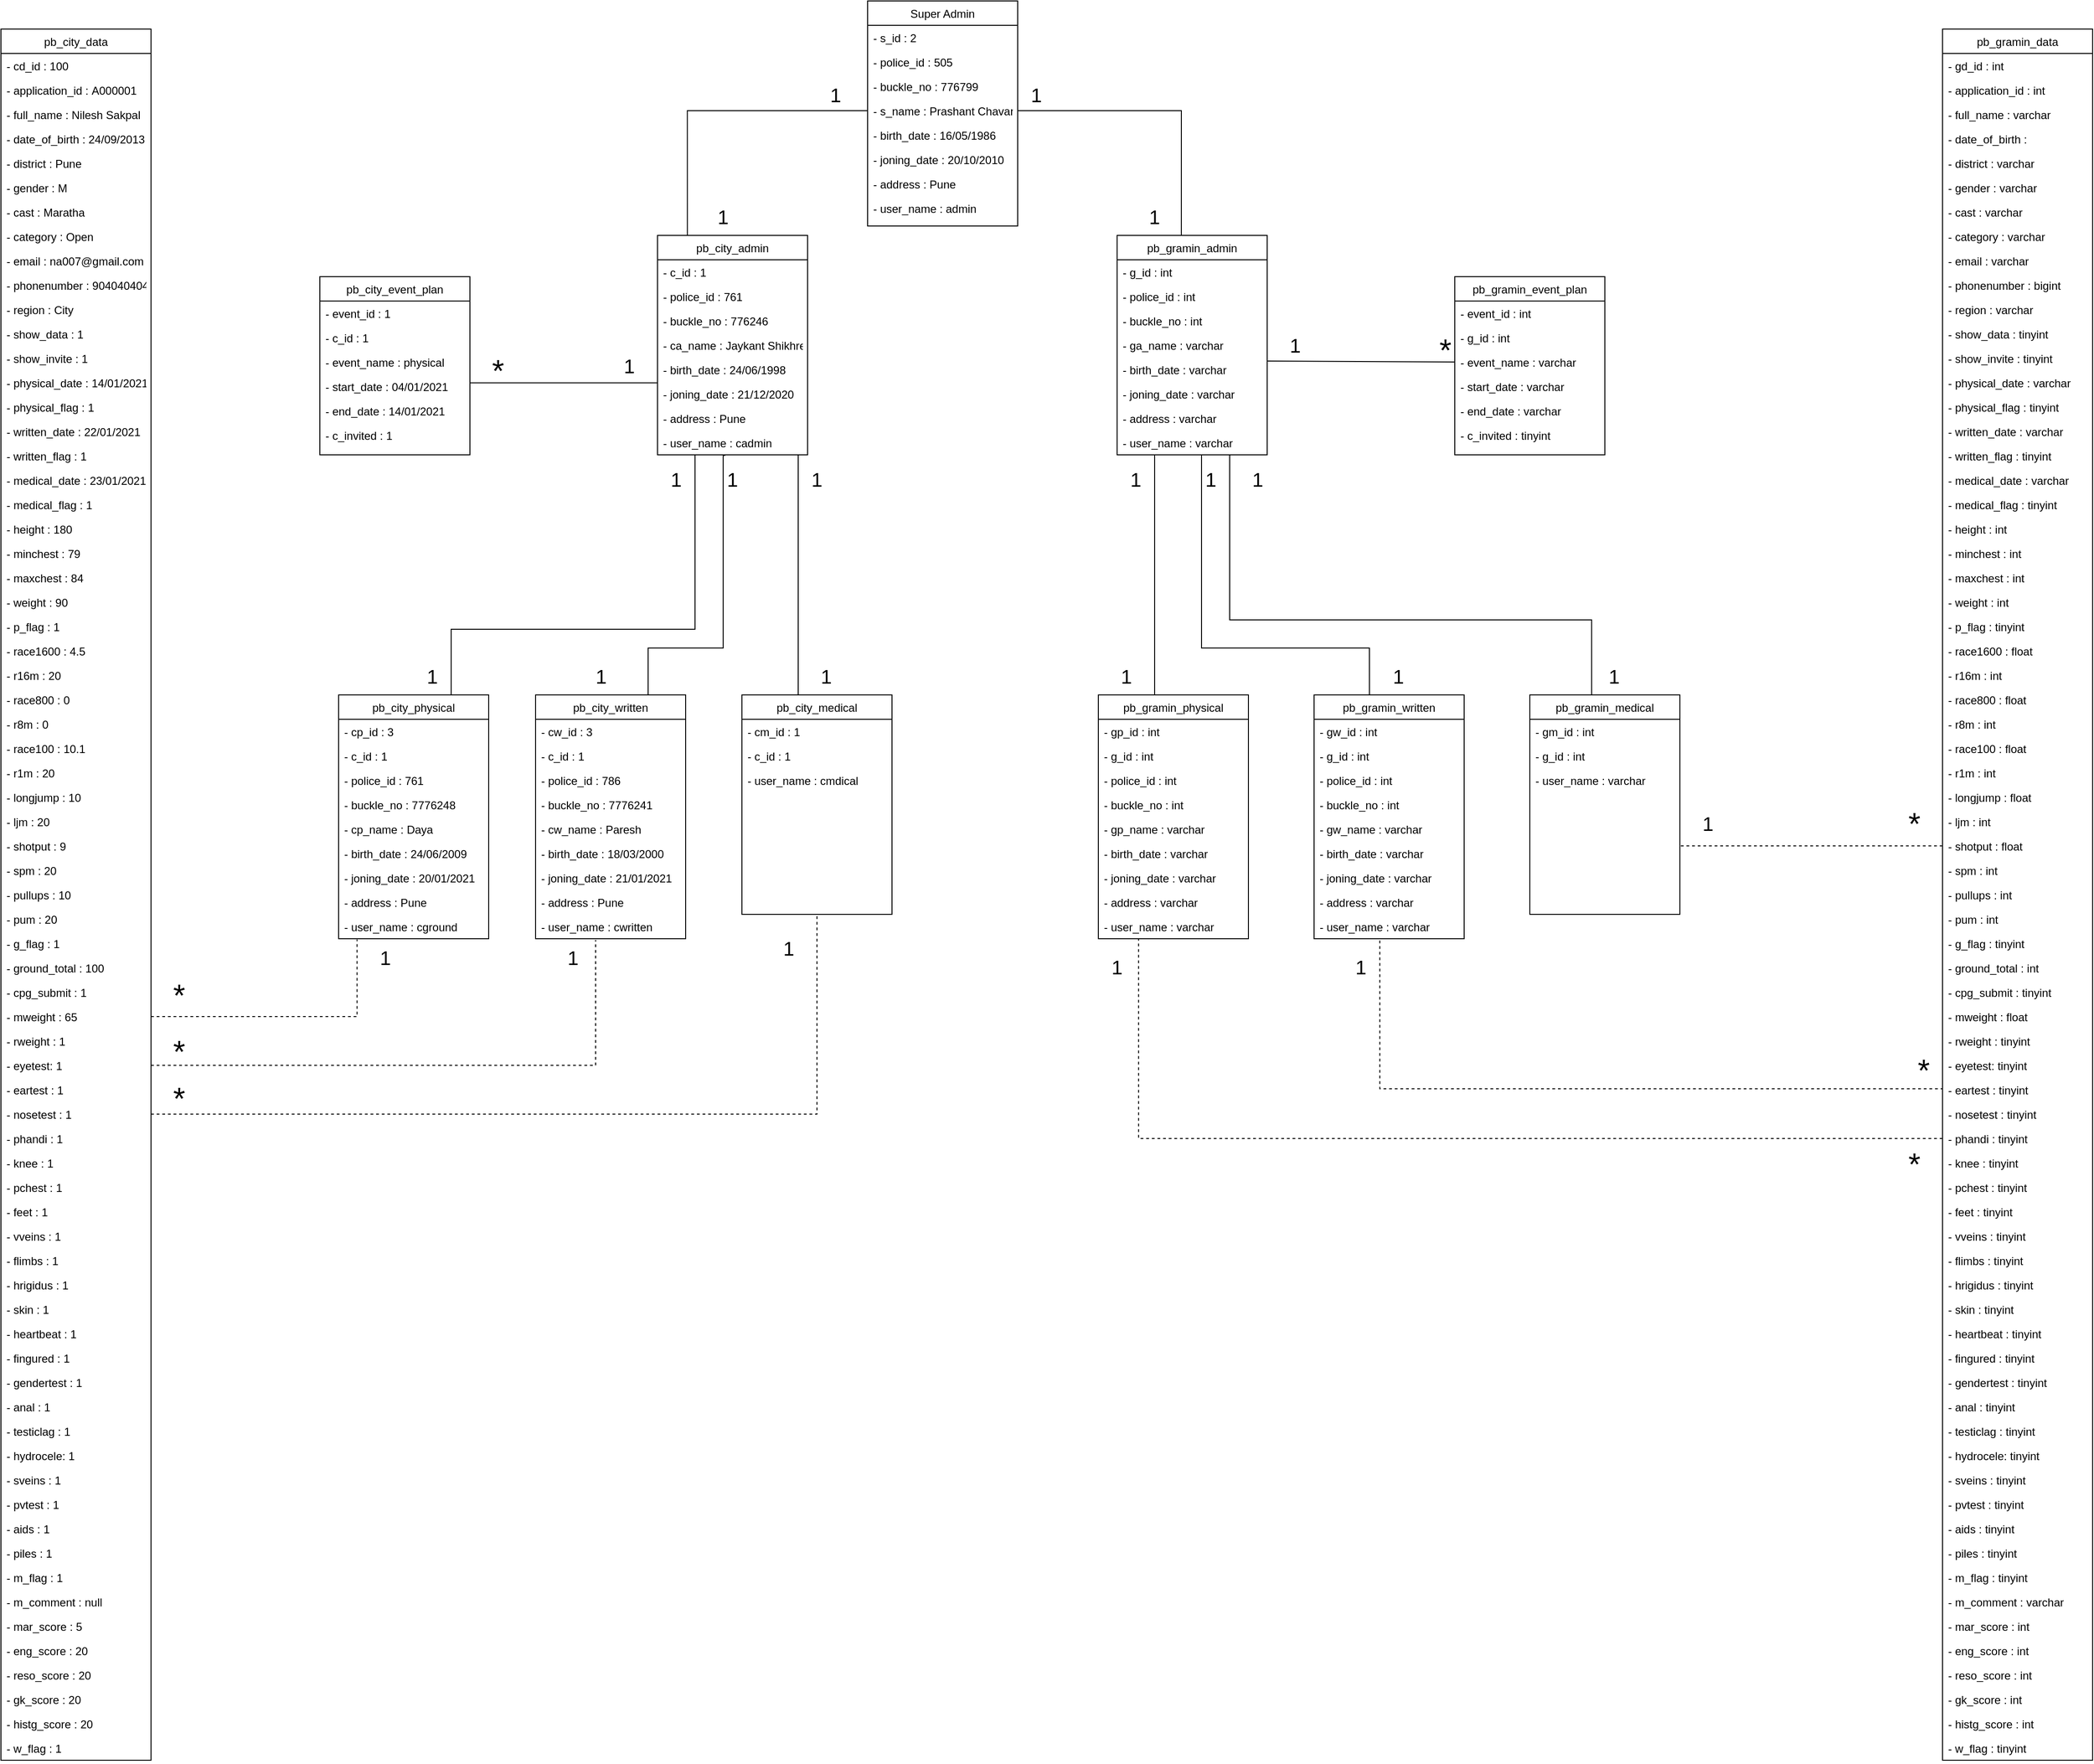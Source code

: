<mxfile version="14.5.1" type="device"><diagram id="C5RBs43oDa-KdzZeNtuy" name="Page-1"><mxGraphModel dx="2385" dy="678" grid="1" gridSize="10" guides="1" tooltips="1" connect="1" arrows="1" fold="1" page="1" pageScale="1" pageWidth="827" pageHeight="1169" math="0" shadow="0"><root><mxCell id="WIyWlLk6GJQsqaUBKTNV-0"/><mxCell id="WIyWlLk6GJQsqaUBKTNV-1" parent="WIyWlLk6GJQsqaUBKTNV-0"/><mxCell id="ud8GYfaAyiVv1R7F8Hd1-574" value="Super Admin" style="swimlane;fontStyle=0;align=center;verticalAlign=top;childLayout=stackLayout;horizontal=1;startSize=26;horizontalStack=0;resizeParent=1;resizeLast=0;collapsible=1;marginBottom=0;rounded=0;shadow=0;strokeWidth=1;" vertex="1" parent="WIyWlLk6GJQsqaUBKTNV-1"><mxGeometry x="354" y="70" width="160" height="240" as="geometry"><mxRectangle x="220" y="120" width="160" height="26" as="alternateBounds"/></mxGeometry></mxCell><mxCell id="ud8GYfaAyiVv1R7F8Hd1-575" value="- s_id : 2" style="text;align=left;verticalAlign=top;spacingLeft=4;spacingRight=4;overflow=hidden;rotatable=0;points=[[0,0.5],[1,0.5]];portConstraint=eastwest;" vertex="1" parent="ud8GYfaAyiVv1R7F8Hd1-574"><mxGeometry y="26" width="160" height="26" as="geometry"/></mxCell><mxCell id="ud8GYfaAyiVv1R7F8Hd1-576" value="- police_id : 505" style="text;align=left;verticalAlign=top;spacingLeft=4;spacingRight=4;overflow=hidden;rotatable=0;points=[[0,0.5],[1,0.5]];portConstraint=eastwest;rounded=0;shadow=0;html=0;" vertex="1" parent="ud8GYfaAyiVv1R7F8Hd1-574"><mxGeometry y="52" width="160" height="26" as="geometry"/></mxCell><mxCell id="ud8GYfaAyiVv1R7F8Hd1-577" value="- buckle_no : 776799" style="text;align=left;verticalAlign=top;spacingLeft=4;spacingRight=4;overflow=hidden;rotatable=0;points=[[0,0.5],[1,0.5]];portConstraint=eastwest;rounded=0;shadow=0;html=0;" vertex="1" parent="ud8GYfaAyiVv1R7F8Hd1-574"><mxGeometry y="78" width="160" height="26" as="geometry"/></mxCell><mxCell id="ud8GYfaAyiVv1R7F8Hd1-578" value="- s_name : Prashant Chavan" style="text;align=left;verticalAlign=top;spacingLeft=4;spacingRight=4;overflow=hidden;rotatable=0;points=[[0,0.5],[1,0.5]];portConstraint=eastwest;" vertex="1" parent="ud8GYfaAyiVv1R7F8Hd1-574"><mxGeometry y="104" width="160" height="26" as="geometry"/></mxCell><mxCell id="ud8GYfaAyiVv1R7F8Hd1-579" value="- birth_date : 16/05/1986" style="text;align=left;verticalAlign=top;spacingLeft=4;spacingRight=4;overflow=hidden;rotatable=0;points=[[0,0.5],[1,0.5]];portConstraint=eastwest;" vertex="1" parent="ud8GYfaAyiVv1R7F8Hd1-574"><mxGeometry y="130" width="160" height="26" as="geometry"/></mxCell><mxCell id="ud8GYfaAyiVv1R7F8Hd1-580" value="- joning_date : 20/10/2010" style="text;align=left;verticalAlign=top;spacingLeft=4;spacingRight=4;overflow=hidden;rotatable=0;points=[[0,0.5],[1,0.5]];portConstraint=eastwest;" vertex="1" parent="ud8GYfaAyiVv1R7F8Hd1-574"><mxGeometry y="156" width="160" height="26" as="geometry"/></mxCell><mxCell id="ud8GYfaAyiVv1R7F8Hd1-581" value="- address : Pune" style="text;align=left;verticalAlign=top;spacingLeft=4;spacingRight=4;overflow=hidden;rotatable=0;points=[[0,0.5],[1,0.5]];portConstraint=eastwest;" vertex="1" parent="ud8GYfaAyiVv1R7F8Hd1-574"><mxGeometry y="182" width="160" height="26" as="geometry"/></mxCell><mxCell id="ud8GYfaAyiVv1R7F8Hd1-582" value="- user_name : admin" style="text;align=left;verticalAlign=top;spacingLeft=4;spacingRight=4;overflow=hidden;rotatable=0;points=[[0,0.5],[1,0.5]];portConstraint=eastwest;" vertex="1" parent="ud8GYfaAyiVv1R7F8Hd1-574"><mxGeometry y="208" width="160" height="26" as="geometry"/></mxCell><mxCell id="ud8GYfaAyiVv1R7F8Hd1-586" style="edgeStyle=orthogonalEdgeStyle;rounded=0;orthogonalLoop=1;jettySize=auto;html=1;exitX=0.75;exitY=1;exitDx=0;exitDy=0;entryX=0.25;entryY=0;entryDx=0;entryDy=0;endArrow=none;endFill=0;" edge="1" parent="WIyWlLk6GJQsqaUBKTNV-1" source="ud8GYfaAyiVv1R7F8Hd1-587" target="ud8GYfaAyiVv1R7F8Hd1-685"><mxGeometry relative="1" as="geometry"><Array as="points"><mxPoint x="280" y="554"/><mxPoint x="280" y="810"/></Array></mxGeometry></mxCell><mxCell id="ud8GYfaAyiVv1R7F8Hd1-587" value="pb_city_admin" style="swimlane;fontStyle=0;align=center;verticalAlign=top;childLayout=stackLayout;horizontal=1;startSize=26;horizontalStack=0;resizeParent=1;resizeLast=0;collapsible=1;marginBottom=0;rounded=0;shadow=0;strokeWidth=1;" vertex="1" parent="WIyWlLk6GJQsqaUBKTNV-1"><mxGeometry x="130" y="320" width="160" height="234" as="geometry"><mxRectangle x="220" y="120" width="160" height="26" as="alternateBounds"/></mxGeometry></mxCell><mxCell id="ud8GYfaAyiVv1R7F8Hd1-588" value="- c_id : 1" style="text;align=left;verticalAlign=top;spacingLeft=4;spacingRight=4;overflow=hidden;rotatable=0;points=[[0,0.5],[1,0.5]];portConstraint=eastwest;" vertex="1" parent="ud8GYfaAyiVv1R7F8Hd1-587"><mxGeometry y="26" width="160" height="26" as="geometry"/></mxCell><mxCell id="ud8GYfaAyiVv1R7F8Hd1-589" value="- police_id : 761" style="text;align=left;verticalAlign=top;spacingLeft=4;spacingRight=4;overflow=hidden;rotatable=0;points=[[0,0.5],[1,0.5]];portConstraint=eastwest;rounded=0;shadow=0;html=0;" vertex="1" parent="ud8GYfaAyiVv1R7F8Hd1-587"><mxGeometry y="52" width="160" height="26" as="geometry"/></mxCell><mxCell id="ud8GYfaAyiVv1R7F8Hd1-590" value="- buckle_no : 776246" style="text;align=left;verticalAlign=top;spacingLeft=4;spacingRight=4;overflow=hidden;rotatable=0;points=[[0,0.5],[1,0.5]];portConstraint=eastwest;rounded=0;shadow=0;html=0;" vertex="1" parent="ud8GYfaAyiVv1R7F8Hd1-587"><mxGeometry y="78" width="160" height="26" as="geometry"/></mxCell><mxCell id="ud8GYfaAyiVv1R7F8Hd1-591" value="- ca_name : Jaykant Shikhre" style="text;align=left;verticalAlign=top;spacingLeft=4;spacingRight=4;overflow=hidden;rotatable=0;points=[[0,0.5],[1,0.5]];portConstraint=eastwest;" vertex="1" parent="ud8GYfaAyiVv1R7F8Hd1-587"><mxGeometry y="104" width="160" height="26" as="geometry"/></mxCell><mxCell id="ud8GYfaAyiVv1R7F8Hd1-592" value="- birth_date : 24/06/1998" style="text;align=left;verticalAlign=top;spacingLeft=4;spacingRight=4;overflow=hidden;rotatable=0;points=[[0,0.5],[1,0.5]];portConstraint=eastwest;" vertex="1" parent="ud8GYfaAyiVv1R7F8Hd1-587"><mxGeometry y="130" width="160" height="26" as="geometry"/></mxCell><mxCell id="ud8GYfaAyiVv1R7F8Hd1-593" value="- joning_date : 21/12/2020" style="text;align=left;verticalAlign=top;spacingLeft=4;spacingRight=4;overflow=hidden;rotatable=0;points=[[0,0.5],[1,0.5]];portConstraint=eastwest;" vertex="1" parent="ud8GYfaAyiVv1R7F8Hd1-587"><mxGeometry y="156" width="160" height="26" as="geometry"/></mxCell><mxCell id="ud8GYfaAyiVv1R7F8Hd1-594" value="- address : Pune" style="text;align=left;verticalAlign=top;spacingLeft=4;spacingRight=4;overflow=hidden;rotatable=0;points=[[0,0.5],[1,0.5]];portConstraint=eastwest;" vertex="1" parent="ud8GYfaAyiVv1R7F8Hd1-587"><mxGeometry y="182" width="160" height="26" as="geometry"/></mxCell><mxCell id="ud8GYfaAyiVv1R7F8Hd1-595" value="- user_name : cadmin" style="text;align=left;verticalAlign=top;spacingLeft=4;spacingRight=4;overflow=hidden;rotatable=0;points=[[0,0.5],[1,0.5]];portConstraint=eastwest;" vertex="1" parent="ud8GYfaAyiVv1R7F8Hd1-587"><mxGeometry y="208" width="160" height="26" as="geometry"/></mxCell><mxCell id="ud8GYfaAyiVv1R7F8Hd1-596" value="pb_city_event_plan" style="swimlane;fontStyle=0;align=center;verticalAlign=top;childLayout=stackLayout;horizontal=1;startSize=26;horizontalStack=0;resizeParent=1;resizeLast=0;collapsible=1;marginBottom=0;rounded=0;shadow=0;strokeWidth=1;" vertex="1" parent="WIyWlLk6GJQsqaUBKTNV-1"><mxGeometry x="-230" y="364" width="160" height="190" as="geometry"><mxRectangle x="220" y="120" width="160" height="26" as="alternateBounds"/></mxGeometry></mxCell><mxCell id="ud8GYfaAyiVv1R7F8Hd1-597" value="- event_id : 1" style="text;align=left;verticalAlign=top;spacingLeft=4;spacingRight=4;overflow=hidden;rotatable=0;points=[[0,0.5],[1,0.5]];portConstraint=eastwest;" vertex="1" parent="ud8GYfaAyiVv1R7F8Hd1-596"><mxGeometry y="26" width="160" height="26" as="geometry"/></mxCell><mxCell id="ud8GYfaAyiVv1R7F8Hd1-598" value="- c_id : 1" style="text;align=left;verticalAlign=top;spacingLeft=4;spacingRight=4;overflow=hidden;rotatable=0;points=[[0,0.5],[1,0.5]];portConstraint=eastwest;" vertex="1" parent="ud8GYfaAyiVv1R7F8Hd1-596"><mxGeometry y="52" width="160" height="26" as="geometry"/></mxCell><mxCell id="ud8GYfaAyiVv1R7F8Hd1-599" value="- event_name : physical" style="text;align=left;verticalAlign=top;spacingLeft=4;spacingRight=4;overflow=hidden;rotatable=0;points=[[0,0.5],[1,0.5]];portConstraint=eastwest;rounded=0;shadow=0;html=0;" vertex="1" parent="ud8GYfaAyiVv1R7F8Hd1-596"><mxGeometry y="78" width="160" height="26" as="geometry"/></mxCell><mxCell id="ud8GYfaAyiVv1R7F8Hd1-600" value="- start_date : 04/01/2021" style="text;align=left;verticalAlign=top;spacingLeft=4;spacingRight=4;overflow=hidden;rotatable=0;points=[[0,0.5],[1,0.5]];portConstraint=eastwest;rounded=0;shadow=0;html=0;" vertex="1" parent="ud8GYfaAyiVv1R7F8Hd1-596"><mxGeometry y="104" width="160" height="26" as="geometry"/></mxCell><mxCell id="ud8GYfaAyiVv1R7F8Hd1-601" value="- end_date : 14/01/2021" style="text;align=left;verticalAlign=top;spacingLeft=4;spacingRight=4;overflow=hidden;rotatable=0;points=[[0,0.5],[1,0.5]];portConstraint=eastwest;" vertex="1" parent="ud8GYfaAyiVv1R7F8Hd1-596"><mxGeometry y="130" width="160" height="26" as="geometry"/></mxCell><mxCell id="ud8GYfaAyiVv1R7F8Hd1-602" value="- c_invited : 1" style="text;align=left;verticalAlign=top;spacingLeft=4;spacingRight=4;overflow=hidden;rotatable=0;points=[[0,0.5],[1,0.5]];portConstraint=eastwest;" vertex="1" parent="ud8GYfaAyiVv1R7F8Hd1-596"><mxGeometry y="156" width="160" height="26" as="geometry"/></mxCell><mxCell id="ud8GYfaAyiVv1R7F8Hd1-603" value="pb_city_data" style="swimlane;fontStyle=0;align=center;verticalAlign=top;childLayout=stackLayout;horizontal=1;startSize=26;horizontalStack=0;resizeParent=1;resizeLast=0;collapsible=1;marginBottom=0;rounded=0;shadow=0;strokeWidth=1;" vertex="1" parent="WIyWlLk6GJQsqaUBKTNV-1"><mxGeometry x="-570" y="100" width="160" height="1846" as="geometry"><mxRectangle x="220" y="120" width="160" height="26" as="alternateBounds"/></mxGeometry></mxCell><mxCell id="ud8GYfaAyiVv1R7F8Hd1-604" value="- cd_id : 100" style="text;align=left;verticalAlign=top;spacingLeft=4;spacingRight=4;overflow=hidden;rotatable=0;points=[[0,0.5],[1,0.5]];portConstraint=eastwest;" vertex="1" parent="ud8GYfaAyiVv1R7F8Hd1-603"><mxGeometry y="26" width="160" height="26" as="geometry"/></mxCell><mxCell id="ud8GYfaAyiVv1R7F8Hd1-605" value="- application_id : A000001" style="text;align=left;verticalAlign=top;spacingLeft=4;spacingRight=4;overflow=hidden;rotatable=0;points=[[0,0.5],[1,0.5]];portConstraint=eastwest;" vertex="1" parent="ud8GYfaAyiVv1R7F8Hd1-603"><mxGeometry y="52" width="160" height="26" as="geometry"/></mxCell><mxCell id="ud8GYfaAyiVv1R7F8Hd1-606" value="- full_name : Nilesh Sakpal" style="text;align=left;verticalAlign=top;spacingLeft=4;spacingRight=4;overflow=hidden;rotatable=0;points=[[0,0.5],[1,0.5]];portConstraint=eastwest;rounded=0;shadow=0;html=0;" vertex="1" parent="ud8GYfaAyiVv1R7F8Hd1-603"><mxGeometry y="78" width="160" height="26" as="geometry"/></mxCell><mxCell id="ud8GYfaAyiVv1R7F8Hd1-607" value="- date_of_birth : 24/09/2013" style="text;align=left;verticalAlign=top;spacingLeft=4;spacingRight=4;overflow=hidden;rotatable=0;points=[[0,0.5],[1,0.5]];portConstraint=eastwest;rounded=0;shadow=0;html=0;" vertex="1" parent="ud8GYfaAyiVv1R7F8Hd1-603"><mxGeometry y="104" width="160" height="26" as="geometry"/></mxCell><mxCell id="ud8GYfaAyiVv1R7F8Hd1-608" value="- district : Pune" style="text;align=left;verticalAlign=top;spacingLeft=4;spacingRight=4;overflow=hidden;rotatable=0;points=[[0,0.5],[1,0.5]];portConstraint=eastwest;" vertex="1" parent="ud8GYfaAyiVv1R7F8Hd1-603"><mxGeometry y="130" width="160" height="26" as="geometry"/></mxCell><mxCell id="ud8GYfaAyiVv1R7F8Hd1-609" value="- gender : M" style="text;align=left;verticalAlign=top;spacingLeft=4;spacingRight=4;overflow=hidden;rotatable=0;points=[[0,0.5],[1,0.5]];portConstraint=eastwest;" vertex="1" parent="ud8GYfaAyiVv1R7F8Hd1-603"><mxGeometry y="156" width="160" height="26" as="geometry"/></mxCell><mxCell id="ud8GYfaAyiVv1R7F8Hd1-610" value="- cast : Maratha" style="text;align=left;verticalAlign=top;spacingLeft=4;spacingRight=4;overflow=hidden;rotatable=0;points=[[0,0.5],[1,0.5]];portConstraint=eastwest;" vertex="1" parent="ud8GYfaAyiVv1R7F8Hd1-603"><mxGeometry y="182" width="160" height="26" as="geometry"/></mxCell><mxCell id="ud8GYfaAyiVv1R7F8Hd1-611" value="- category : Open" style="text;align=left;verticalAlign=top;spacingLeft=4;spacingRight=4;overflow=hidden;rotatable=0;points=[[0,0.5],[1,0.5]];portConstraint=eastwest;" vertex="1" parent="ud8GYfaAyiVv1R7F8Hd1-603"><mxGeometry y="208" width="160" height="26" as="geometry"/></mxCell><mxCell id="ud8GYfaAyiVv1R7F8Hd1-612" value="- email : na007@gmail.com" style="text;align=left;verticalAlign=top;spacingLeft=4;spacingRight=4;overflow=hidden;rotatable=0;points=[[0,0.5],[1,0.5]];portConstraint=eastwest;" vertex="1" parent="ud8GYfaAyiVv1R7F8Hd1-603"><mxGeometry y="234" width="160" height="26" as="geometry"/></mxCell><mxCell id="ud8GYfaAyiVv1R7F8Hd1-613" value="- phonenumber : 904040404" style="text;align=left;verticalAlign=top;spacingLeft=4;spacingRight=4;overflow=hidden;rotatable=0;points=[[0,0.5],[1,0.5]];portConstraint=eastwest;" vertex="1" parent="ud8GYfaAyiVv1R7F8Hd1-603"><mxGeometry y="260" width="160" height="26" as="geometry"/></mxCell><mxCell id="ud8GYfaAyiVv1R7F8Hd1-614" value="- region : City" style="text;align=left;verticalAlign=top;spacingLeft=4;spacingRight=4;overflow=hidden;rotatable=0;points=[[0,0.5],[1,0.5]];portConstraint=eastwest;" vertex="1" parent="ud8GYfaAyiVv1R7F8Hd1-603"><mxGeometry y="286" width="160" height="26" as="geometry"/></mxCell><mxCell id="ud8GYfaAyiVv1R7F8Hd1-615" value="- show_data : 1" style="text;align=left;verticalAlign=top;spacingLeft=4;spacingRight=4;overflow=hidden;rotatable=0;points=[[0,0.5],[1,0.5]];portConstraint=eastwest;" vertex="1" parent="ud8GYfaAyiVv1R7F8Hd1-603"><mxGeometry y="312" width="160" height="26" as="geometry"/></mxCell><mxCell id="ud8GYfaAyiVv1R7F8Hd1-616" value="- show_invite : 1" style="text;align=left;verticalAlign=top;spacingLeft=4;spacingRight=4;overflow=hidden;rotatable=0;points=[[0,0.5],[1,0.5]];portConstraint=eastwest;" vertex="1" parent="ud8GYfaAyiVv1R7F8Hd1-603"><mxGeometry y="338" width="160" height="26" as="geometry"/></mxCell><mxCell id="ud8GYfaAyiVv1R7F8Hd1-617" value="- physical_date : 14/01/2021" style="text;align=left;verticalAlign=top;spacingLeft=4;spacingRight=4;overflow=hidden;rotatable=0;points=[[0,0.5],[1,0.5]];portConstraint=eastwest;" vertex="1" parent="ud8GYfaAyiVv1R7F8Hd1-603"><mxGeometry y="364" width="160" height="26" as="geometry"/></mxCell><mxCell id="ud8GYfaAyiVv1R7F8Hd1-618" value="- physical_flag : 1" style="text;align=left;verticalAlign=top;spacingLeft=4;spacingRight=4;overflow=hidden;rotatable=0;points=[[0,0.5],[1,0.5]];portConstraint=eastwest;" vertex="1" parent="ud8GYfaAyiVv1R7F8Hd1-603"><mxGeometry y="390" width="160" height="26" as="geometry"/></mxCell><mxCell id="ud8GYfaAyiVv1R7F8Hd1-619" value="- written_date : 22/01/2021" style="text;align=left;verticalAlign=top;spacingLeft=4;spacingRight=4;overflow=hidden;rotatable=0;points=[[0,0.5],[1,0.5]];portConstraint=eastwest;" vertex="1" parent="ud8GYfaAyiVv1R7F8Hd1-603"><mxGeometry y="416" width="160" height="26" as="geometry"/></mxCell><mxCell id="ud8GYfaAyiVv1R7F8Hd1-620" value="- written_flag : 1" style="text;align=left;verticalAlign=top;spacingLeft=4;spacingRight=4;overflow=hidden;rotatable=0;points=[[0,0.5],[1,0.5]];portConstraint=eastwest;" vertex="1" parent="ud8GYfaAyiVv1R7F8Hd1-603"><mxGeometry y="442" width="160" height="26" as="geometry"/></mxCell><mxCell id="ud8GYfaAyiVv1R7F8Hd1-621" value="- medical_date : 23/01/2021" style="text;align=left;verticalAlign=top;spacingLeft=4;spacingRight=4;overflow=hidden;rotatable=0;points=[[0,0.5],[1,0.5]];portConstraint=eastwest;" vertex="1" parent="ud8GYfaAyiVv1R7F8Hd1-603"><mxGeometry y="468" width="160" height="26" as="geometry"/></mxCell><mxCell id="ud8GYfaAyiVv1R7F8Hd1-622" value="- medical_flag : 1" style="text;align=left;verticalAlign=top;spacingLeft=4;spacingRight=4;overflow=hidden;rotatable=0;points=[[0,0.5],[1,0.5]];portConstraint=eastwest;" vertex="1" parent="ud8GYfaAyiVv1R7F8Hd1-603"><mxGeometry y="494" width="160" height="26" as="geometry"/></mxCell><mxCell id="ud8GYfaAyiVv1R7F8Hd1-623" value="- height : 180" style="text;align=left;verticalAlign=top;spacingLeft=4;spacingRight=4;overflow=hidden;rotatable=0;points=[[0,0.5],[1,0.5]];portConstraint=eastwest;" vertex="1" parent="ud8GYfaAyiVv1R7F8Hd1-603"><mxGeometry y="520" width="160" height="26" as="geometry"/></mxCell><mxCell id="ud8GYfaAyiVv1R7F8Hd1-624" value="- minchest : 79" style="text;align=left;verticalAlign=top;spacingLeft=4;spacingRight=4;overflow=hidden;rotatable=0;points=[[0,0.5],[1,0.5]];portConstraint=eastwest;" vertex="1" parent="ud8GYfaAyiVv1R7F8Hd1-603"><mxGeometry y="546" width="160" height="26" as="geometry"/></mxCell><mxCell id="ud8GYfaAyiVv1R7F8Hd1-625" value="- maxchest : 84" style="text;align=left;verticalAlign=top;spacingLeft=4;spacingRight=4;overflow=hidden;rotatable=0;points=[[0,0.5],[1,0.5]];portConstraint=eastwest;" vertex="1" parent="ud8GYfaAyiVv1R7F8Hd1-603"><mxGeometry y="572" width="160" height="26" as="geometry"/></mxCell><mxCell id="ud8GYfaAyiVv1R7F8Hd1-626" value="- weight : 90" style="text;align=left;verticalAlign=top;spacingLeft=4;spacingRight=4;overflow=hidden;rotatable=0;points=[[0,0.5],[1,0.5]];portConstraint=eastwest;" vertex="1" parent="ud8GYfaAyiVv1R7F8Hd1-603"><mxGeometry y="598" width="160" height="26" as="geometry"/></mxCell><mxCell id="ud8GYfaAyiVv1R7F8Hd1-627" value="- p_flag : 1" style="text;align=left;verticalAlign=top;spacingLeft=4;spacingRight=4;overflow=hidden;rotatable=0;points=[[0,0.5],[1,0.5]];portConstraint=eastwest;" vertex="1" parent="ud8GYfaAyiVv1R7F8Hd1-603"><mxGeometry y="624" width="160" height="26" as="geometry"/></mxCell><mxCell id="ud8GYfaAyiVv1R7F8Hd1-628" value="- race1600 : 4.5" style="text;align=left;verticalAlign=top;spacingLeft=4;spacingRight=4;overflow=hidden;rotatable=0;points=[[0,0.5],[1,0.5]];portConstraint=eastwest;" vertex="1" parent="ud8GYfaAyiVv1R7F8Hd1-603"><mxGeometry y="650" width="160" height="26" as="geometry"/></mxCell><mxCell id="ud8GYfaAyiVv1R7F8Hd1-629" value="- r16m : 20" style="text;align=left;verticalAlign=top;spacingLeft=4;spacingRight=4;overflow=hidden;rotatable=0;points=[[0,0.5],[1,0.5]];portConstraint=eastwest;" vertex="1" parent="ud8GYfaAyiVv1R7F8Hd1-603"><mxGeometry y="676" width="160" height="26" as="geometry"/></mxCell><mxCell id="ud8GYfaAyiVv1R7F8Hd1-630" value="- race800 : 0" style="text;align=left;verticalAlign=top;spacingLeft=4;spacingRight=4;overflow=hidden;rotatable=0;points=[[0,0.5],[1,0.5]];portConstraint=eastwest;" vertex="1" parent="ud8GYfaAyiVv1R7F8Hd1-603"><mxGeometry y="702" width="160" height="26" as="geometry"/></mxCell><mxCell id="ud8GYfaAyiVv1R7F8Hd1-631" value="- r8m : 0" style="text;align=left;verticalAlign=top;spacingLeft=4;spacingRight=4;overflow=hidden;rotatable=0;points=[[0,0.5],[1,0.5]];portConstraint=eastwest;" vertex="1" parent="ud8GYfaAyiVv1R7F8Hd1-603"><mxGeometry y="728" width="160" height="26" as="geometry"/></mxCell><mxCell id="ud8GYfaAyiVv1R7F8Hd1-632" value="- race100 : 10.1" style="text;align=left;verticalAlign=top;spacingLeft=4;spacingRight=4;overflow=hidden;rotatable=0;points=[[0,0.5],[1,0.5]];portConstraint=eastwest;" vertex="1" parent="ud8GYfaAyiVv1R7F8Hd1-603"><mxGeometry y="754" width="160" height="26" as="geometry"/></mxCell><mxCell id="ud8GYfaAyiVv1R7F8Hd1-633" value="- r1m : 20" style="text;align=left;verticalAlign=top;spacingLeft=4;spacingRight=4;overflow=hidden;rotatable=0;points=[[0,0.5],[1,0.5]];portConstraint=eastwest;" vertex="1" parent="ud8GYfaAyiVv1R7F8Hd1-603"><mxGeometry y="780" width="160" height="26" as="geometry"/></mxCell><mxCell id="ud8GYfaAyiVv1R7F8Hd1-634" value="- longjump : 10" style="text;align=left;verticalAlign=top;spacingLeft=4;spacingRight=4;overflow=hidden;rotatable=0;points=[[0,0.5],[1,0.5]];portConstraint=eastwest;" vertex="1" parent="ud8GYfaAyiVv1R7F8Hd1-603"><mxGeometry y="806" width="160" height="26" as="geometry"/></mxCell><mxCell id="ud8GYfaAyiVv1R7F8Hd1-635" value="- ljm : 20" style="text;align=left;verticalAlign=top;spacingLeft=4;spacingRight=4;overflow=hidden;rotatable=0;points=[[0,0.5],[1,0.5]];portConstraint=eastwest;" vertex="1" parent="ud8GYfaAyiVv1R7F8Hd1-603"><mxGeometry y="832" width="160" height="26" as="geometry"/></mxCell><mxCell id="ud8GYfaAyiVv1R7F8Hd1-636" value="- shotput : 9" style="text;align=left;verticalAlign=top;spacingLeft=4;spacingRight=4;overflow=hidden;rotatable=0;points=[[0,0.5],[1,0.5]];portConstraint=eastwest;" vertex="1" parent="ud8GYfaAyiVv1R7F8Hd1-603"><mxGeometry y="858" width="160" height="26" as="geometry"/></mxCell><mxCell id="ud8GYfaAyiVv1R7F8Hd1-637" value="- spm : 20" style="text;align=left;verticalAlign=top;spacingLeft=4;spacingRight=4;overflow=hidden;rotatable=0;points=[[0,0.5],[1,0.5]];portConstraint=eastwest;" vertex="1" parent="ud8GYfaAyiVv1R7F8Hd1-603"><mxGeometry y="884" width="160" height="26" as="geometry"/></mxCell><mxCell id="ud8GYfaAyiVv1R7F8Hd1-638" value="- pullups : 10" style="text;align=left;verticalAlign=top;spacingLeft=4;spacingRight=4;overflow=hidden;rotatable=0;points=[[0,0.5],[1,0.5]];portConstraint=eastwest;" vertex="1" parent="ud8GYfaAyiVv1R7F8Hd1-603"><mxGeometry y="910" width="160" height="26" as="geometry"/></mxCell><mxCell id="ud8GYfaAyiVv1R7F8Hd1-639" value="- pum : 20" style="text;align=left;verticalAlign=top;spacingLeft=4;spacingRight=4;overflow=hidden;rotatable=0;points=[[0,0.5],[1,0.5]];portConstraint=eastwest;" vertex="1" parent="ud8GYfaAyiVv1R7F8Hd1-603"><mxGeometry y="936" width="160" height="26" as="geometry"/></mxCell><mxCell id="ud8GYfaAyiVv1R7F8Hd1-640" value="- g_flag : 1" style="text;align=left;verticalAlign=top;spacingLeft=4;spacingRight=4;overflow=hidden;rotatable=0;points=[[0,0.5],[1,0.5]];portConstraint=eastwest;" vertex="1" parent="ud8GYfaAyiVv1R7F8Hd1-603"><mxGeometry y="962" width="160" height="26" as="geometry"/></mxCell><mxCell id="ud8GYfaAyiVv1R7F8Hd1-641" value="- ground_total : 100" style="text;align=left;verticalAlign=top;spacingLeft=4;spacingRight=4;overflow=hidden;rotatable=0;points=[[0,0.5],[1,0.5]];portConstraint=eastwest;" vertex="1" parent="ud8GYfaAyiVv1R7F8Hd1-603"><mxGeometry y="988" width="160" height="26" as="geometry"/></mxCell><mxCell id="ud8GYfaAyiVv1R7F8Hd1-642" value="- cpg_submit : 1" style="text;align=left;verticalAlign=top;spacingLeft=4;spacingRight=4;overflow=hidden;rotatable=0;points=[[0,0.5],[1,0.5]];portConstraint=eastwest;" vertex="1" parent="ud8GYfaAyiVv1R7F8Hd1-603"><mxGeometry y="1014" width="160" height="26" as="geometry"/></mxCell><mxCell id="ud8GYfaAyiVv1R7F8Hd1-643" value="- mweight : 65" style="text;align=left;verticalAlign=top;spacingLeft=4;spacingRight=4;overflow=hidden;rotatable=0;points=[[0,0.5],[1,0.5]];portConstraint=eastwest;" vertex="1" parent="ud8GYfaAyiVv1R7F8Hd1-603"><mxGeometry y="1040" width="160" height="26" as="geometry"/></mxCell><mxCell id="ud8GYfaAyiVv1R7F8Hd1-644" value="- rweight : 1" style="text;align=left;verticalAlign=top;spacingLeft=4;spacingRight=4;overflow=hidden;rotatable=0;points=[[0,0.5],[1,0.5]];portConstraint=eastwest;" vertex="1" parent="ud8GYfaAyiVv1R7F8Hd1-603"><mxGeometry y="1066" width="160" height="26" as="geometry"/></mxCell><mxCell id="ud8GYfaAyiVv1R7F8Hd1-645" value="- eyetest: 1" style="text;align=left;verticalAlign=top;spacingLeft=4;spacingRight=4;overflow=hidden;rotatable=0;points=[[0,0.5],[1,0.5]];portConstraint=eastwest;" vertex="1" parent="ud8GYfaAyiVv1R7F8Hd1-603"><mxGeometry y="1092" width="160" height="26" as="geometry"/></mxCell><mxCell id="ud8GYfaAyiVv1R7F8Hd1-646" value="- eartest : 1" style="text;align=left;verticalAlign=top;spacingLeft=4;spacingRight=4;overflow=hidden;rotatable=0;points=[[0,0.5],[1,0.5]];portConstraint=eastwest;" vertex="1" parent="ud8GYfaAyiVv1R7F8Hd1-603"><mxGeometry y="1118" width="160" height="26" as="geometry"/></mxCell><mxCell id="ud8GYfaAyiVv1R7F8Hd1-647" value="- nosetest : 1" style="text;align=left;verticalAlign=top;spacingLeft=4;spacingRight=4;overflow=hidden;rotatable=0;points=[[0,0.5],[1,0.5]];portConstraint=eastwest;" vertex="1" parent="ud8GYfaAyiVv1R7F8Hd1-603"><mxGeometry y="1144" width="160" height="26" as="geometry"/></mxCell><mxCell id="ud8GYfaAyiVv1R7F8Hd1-648" value="- phandi : 1" style="text;align=left;verticalAlign=top;spacingLeft=4;spacingRight=4;overflow=hidden;rotatable=0;points=[[0,0.5],[1,0.5]];portConstraint=eastwest;" vertex="1" parent="ud8GYfaAyiVv1R7F8Hd1-603"><mxGeometry y="1170" width="160" height="26" as="geometry"/></mxCell><mxCell id="ud8GYfaAyiVv1R7F8Hd1-649" value="- knee : 1" style="text;align=left;verticalAlign=top;spacingLeft=4;spacingRight=4;overflow=hidden;rotatable=0;points=[[0,0.5],[1,0.5]];portConstraint=eastwest;" vertex="1" parent="ud8GYfaAyiVv1R7F8Hd1-603"><mxGeometry y="1196" width="160" height="26" as="geometry"/></mxCell><mxCell id="ud8GYfaAyiVv1R7F8Hd1-650" value="- pchest : 1" style="text;align=left;verticalAlign=top;spacingLeft=4;spacingRight=4;overflow=hidden;rotatable=0;points=[[0,0.5],[1,0.5]];portConstraint=eastwest;" vertex="1" parent="ud8GYfaAyiVv1R7F8Hd1-603"><mxGeometry y="1222" width="160" height="26" as="geometry"/></mxCell><mxCell id="ud8GYfaAyiVv1R7F8Hd1-651" value="- feet : 1" style="text;align=left;verticalAlign=top;spacingLeft=4;spacingRight=4;overflow=hidden;rotatable=0;points=[[0,0.5],[1,0.5]];portConstraint=eastwest;" vertex="1" parent="ud8GYfaAyiVv1R7F8Hd1-603"><mxGeometry y="1248" width="160" height="26" as="geometry"/></mxCell><mxCell id="ud8GYfaAyiVv1R7F8Hd1-652" value="- vveins : 1" style="text;align=left;verticalAlign=top;spacingLeft=4;spacingRight=4;overflow=hidden;rotatable=0;points=[[0,0.5],[1,0.5]];portConstraint=eastwest;" vertex="1" parent="ud8GYfaAyiVv1R7F8Hd1-603"><mxGeometry y="1274" width="160" height="26" as="geometry"/></mxCell><mxCell id="ud8GYfaAyiVv1R7F8Hd1-653" value="- flimbs : 1" style="text;align=left;verticalAlign=top;spacingLeft=4;spacingRight=4;overflow=hidden;rotatable=0;points=[[0,0.5],[1,0.5]];portConstraint=eastwest;" vertex="1" parent="ud8GYfaAyiVv1R7F8Hd1-603"><mxGeometry y="1300" width="160" height="26" as="geometry"/></mxCell><mxCell id="ud8GYfaAyiVv1R7F8Hd1-654" value="- hrigidus : 1" style="text;align=left;verticalAlign=top;spacingLeft=4;spacingRight=4;overflow=hidden;rotatable=0;points=[[0,0.5],[1,0.5]];portConstraint=eastwest;" vertex="1" parent="ud8GYfaAyiVv1R7F8Hd1-603"><mxGeometry y="1326" width="160" height="26" as="geometry"/></mxCell><mxCell id="ud8GYfaAyiVv1R7F8Hd1-655" value="- skin : 1" style="text;align=left;verticalAlign=top;spacingLeft=4;spacingRight=4;overflow=hidden;rotatable=0;points=[[0,0.5],[1,0.5]];portConstraint=eastwest;" vertex="1" parent="ud8GYfaAyiVv1R7F8Hd1-603"><mxGeometry y="1352" width="160" height="26" as="geometry"/></mxCell><mxCell id="ud8GYfaAyiVv1R7F8Hd1-656" value="- heartbeat : 1" style="text;align=left;verticalAlign=top;spacingLeft=4;spacingRight=4;overflow=hidden;rotatable=0;points=[[0,0.5],[1,0.5]];portConstraint=eastwest;" vertex="1" parent="ud8GYfaAyiVv1R7F8Hd1-603"><mxGeometry y="1378" width="160" height="26" as="geometry"/></mxCell><mxCell id="ud8GYfaAyiVv1R7F8Hd1-657" value="- fingured : 1" style="text;align=left;verticalAlign=top;spacingLeft=4;spacingRight=4;overflow=hidden;rotatable=0;points=[[0,0.5],[1,0.5]];portConstraint=eastwest;" vertex="1" parent="ud8GYfaAyiVv1R7F8Hd1-603"><mxGeometry y="1404" width="160" height="26" as="geometry"/></mxCell><mxCell id="ud8GYfaAyiVv1R7F8Hd1-658" value="- gendertest : 1" style="text;align=left;verticalAlign=top;spacingLeft=4;spacingRight=4;overflow=hidden;rotatable=0;points=[[0,0.5],[1,0.5]];portConstraint=eastwest;" vertex="1" parent="ud8GYfaAyiVv1R7F8Hd1-603"><mxGeometry y="1430" width="160" height="26" as="geometry"/></mxCell><mxCell id="ud8GYfaAyiVv1R7F8Hd1-659" value="- anal : 1" style="text;align=left;verticalAlign=top;spacingLeft=4;spacingRight=4;overflow=hidden;rotatable=0;points=[[0,0.5],[1,0.5]];portConstraint=eastwest;" vertex="1" parent="ud8GYfaAyiVv1R7F8Hd1-603"><mxGeometry y="1456" width="160" height="26" as="geometry"/></mxCell><mxCell id="ud8GYfaAyiVv1R7F8Hd1-660" value="- testiclag : 1" style="text;align=left;verticalAlign=top;spacingLeft=4;spacingRight=4;overflow=hidden;rotatable=0;points=[[0,0.5],[1,0.5]];portConstraint=eastwest;" vertex="1" parent="ud8GYfaAyiVv1R7F8Hd1-603"><mxGeometry y="1482" width="160" height="26" as="geometry"/></mxCell><mxCell id="ud8GYfaAyiVv1R7F8Hd1-661" value="- hydrocele: 1" style="text;align=left;verticalAlign=top;spacingLeft=4;spacingRight=4;overflow=hidden;rotatable=0;points=[[0,0.5],[1,0.5]];portConstraint=eastwest;" vertex="1" parent="ud8GYfaAyiVv1R7F8Hd1-603"><mxGeometry y="1508" width="160" height="26" as="geometry"/></mxCell><mxCell id="ud8GYfaAyiVv1R7F8Hd1-662" value="- sveins : 1" style="text;align=left;verticalAlign=top;spacingLeft=4;spacingRight=4;overflow=hidden;rotatable=0;points=[[0,0.5],[1,0.5]];portConstraint=eastwest;" vertex="1" parent="ud8GYfaAyiVv1R7F8Hd1-603"><mxGeometry y="1534" width="160" height="26" as="geometry"/></mxCell><mxCell id="ud8GYfaAyiVv1R7F8Hd1-663" value="- pvtest : 1" style="text;align=left;verticalAlign=top;spacingLeft=4;spacingRight=4;overflow=hidden;rotatable=0;points=[[0,0.5],[1,0.5]];portConstraint=eastwest;" vertex="1" parent="ud8GYfaAyiVv1R7F8Hd1-603"><mxGeometry y="1560" width="160" height="26" as="geometry"/></mxCell><mxCell id="ud8GYfaAyiVv1R7F8Hd1-664" value="- aids : 1" style="text;align=left;verticalAlign=top;spacingLeft=4;spacingRight=4;overflow=hidden;rotatable=0;points=[[0,0.5],[1,0.5]];portConstraint=eastwest;" vertex="1" parent="ud8GYfaAyiVv1R7F8Hd1-603"><mxGeometry y="1586" width="160" height="26" as="geometry"/></mxCell><mxCell id="ud8GYfaAyiVv1R7F8Hd1-665" value="- piles : 1" style="text;align=left;verticalAlign=top;spacingLeft=4;spacingRight=4;overflow=hidden;rotatable=0;points=[[0,0.5],[1,0.5]];portConstraint=eastwest;" vertex="1" parent="ud8GYfaAyiVv1R7F8Hd1-603"><mxGeometry y="1612" width="160" height="26" as="geometry"/></mxCell><mxCell id="ud8GYfaAyiVv1R7F8Hd1-666" value="- m_flag : 1" style="text;align=left;verticalAlign=top;spacingLeft=4;spacingRight=4;overflow=hidden;rotatable=0;points=[[0,0.5],[1,0.5]];portConstraint=eastwest;" vertex="1" parent="ud8GYfaAyiVv1R7F8Hd1-603"><mxGeometry y="1638" width="160" height="26" as="geometry"/></mxCell><mxCell id="ud8GYfaAyiVv1R7F8Hd1-667" value="- m_comment : null" style="text;align=left;verticalAlign=top;spacingLeft=4;spacingRight=4;overflow=hidden;rotatable=0;points=[[0,0.5],[1,0.5]];portConstraint=eastwest;" vertex="1" parent="ud8GYfaAyiVv1R7F8Hd1-603"><mxGeometry y="1664" width="160" height="26" as="geometry"/></mxCell><mxCell id="ud8GYfaAyiVv1R7F8Hd1-668" value="- mar_score : 5" style="text;align=left;verticalAlign=top;spacingLeft=4;spacingRight=4;overflow=hidden;rotatable=0;points=[[0,0.5],[1,0.5]];portConstraint=eastwest;" vertex="1" parent="ud8GYfaAyiVv1R7F8Hd1-603"><mxGeometry y="1690" width="160" height="26" as="geometry"/></mxCell><mxCell id="ud8GYfaAyiVv1R7F8Hd1-669" value="- eng_score : 20" style="text;align=left;verticalAlign=top;spacingLeft=4;spacingRight=4;overflow=hidden;rotatable=0;points=[[0,0.5],[1,0.5]];portConstraint=eastwest;" vertex="1" parent="ud8GYfaAyiVv1R7F8Hd1-603"><mxGeometry y="1716" width="160" height="26" as="geometry"/></mxCell><mxCell id="ud8GYfaAyiVv1R7F8Hd1-670" value="- reso_score : 20" style="text;align=left;verticalAlign=top;spacingLeft=4;spacingRight=4;overflow=hidden;rotatable=0;points=[[0,0.5],[1,0.5]];portConstraint=eastwest;" vertex="1" parent="ud8GYfaAyiVv1R7F8Hd1-603"><mxGeometry y="1742" width="160" height="26" as="geometry"/></mxCell><mxCell id="ud8GYfaAyiVv1R7F8Hd1-671" value="- gk_score : 20" style="text;align=left;verticalAlign=top;spacingLeft=4;spacingRight=4;overflow=hidden;rotatable=0;points=[[0,0.5],[1,0.5]];portConstraint=eastwest;" vertex="1" parent="ud8GYfaAyiVv1R7F8Hd1-603"><mxGeometry y="1768" width="160" height="26" as="geometry"/></mxCell><mxCell id="ud8GYfaAyiVv1R7F8Hd1-672" value="- histg_score : 20" style="text;align=left;verticalAlign=top;spacingLeft=4;spacingRight=4;overflow=hidden;rotatable=0;points=[[0,0.5],[1,0.5]];portConstraint=eastwest;" vertex="1" parent="ud8GYfaAyiVv1R7F8Hd1-603"><mxGeometry y="1794" width="160" height="26" as="geometry"/></mxCell><mxCell id="ud8GYfaAyiVv1R7F8Hd1-673" value="- w_flag : 1" style="text;align=left;verticalAlign=top;spacingLeft=4;spacingRight=4;overflow=hidden;rotatable=0;points=[[0,0.5],[1,0.5]];portConstraint=eastwest;" vertex="1" parent="ud8GYfaAyiVv1R7F8Hd1-603"><mxGeometry y="1820" width="160" height="26" as="geometry"/></mxCell><mxCell id="ud8GYfaAyiVv1R7F8Hd1-674" style="edgeStyle=orthogonalEdgeStyle;rounded=0;orthogonalLoop=1;jettySize=auto;html=1;exitX=0.75;exitY=0;exitDx=0;exitDy=0;entryX=0.25;entryY=1;entryDx=0;entryDy=0;endArrow=none;endFill=0;" edge="1" parent="WIyWlLk6GJQsqaUBKTNV-1" source="ud8GYfaAyiVv1R7F8Hd1-675" target="ud8GYfaAyiVv1R7F8Hd1-587"><mxGeometry relative="1" as="geometry"><Array as="points"><mxPoint x="-90" y="740"/><mxPoint x="170" y="740"/></Array></mxGeometry></mxCell><mxCell id="ud8GYfaAyiVv1R7F8Hd1-675" value="pb_city_physical" style="swimlane;fontStyle=0;align=center;verticalAlign=top;childLayout=stackLayout;horizontal=1;startSize=26;horizontalStack=0;resizeParent=1;resizeLast=0;collapsible=1;marginBottom=0;rounded=0;shadow=0;strokeWidth=1;" vertex="1" parent="WIyWlLk6GJQsqaUBKTNV-1"><mxGeometry x="-210" y="810" width="160" height="260" as="geometry"><mxRectangle x="220" y="120" width="160" height="26" as="alternateBounds"/></mxGeometry></mxCell><mxCell id="ud8GYfaAyiVv1R7F8Hd1-676" value="- cp_id : 3" style="text;align=left;verticalAlign=top;spacingLeft=4;spacingRight=4;overflow=hidden;rotatable=0;points=[[0,0.5],[1,0.5]];portConstraint=eastwest;" vertex="1" parent="ud8GYfaAyiVv1R7F8Hd1-675"><mxGeometry y="26" width="160" height="26" as="geometry"/></mxCell><mxCell id="ud8GYfaAyiVv1R7F8Hd1-677" value="- c_id : 1" style="text;align=left;verticalAlign=top;spacingLeft=4;spacingRight=4;overflow=hidden;rotatable=0;points=[[0,0.5],[1,0.5]];portConstraint=eastwest;" vertex="1" parent="ud8GYfaAyiVv1R7F8Hd1-675"><mxGeometry y="52" width="160" height="26" as="geometry"/></mxCell><mxCell id="ud8GYfaAyiVv1R7F8Hd1-678" value="- police_id : 761" style="text;align=left;verticalAlign=top;spacingLeft=4;spacingRight=4;overflow=hidden;rotatable=0;points=[[0,0.5],[1,0.5]];portConstraint=eastwest;rounded=0;shadow=0;html=0;" vertex="1" parent="ud8GYfaAyiVv1R7F8Hd1-675"><mxGeometry y="78" width="160" height="26" as="geometry"/></mxCell><mxCell id="ud8GYfaAyiVv1R7F8Hd1-679" value="- buckle_no : 7776248" style="text;align=left;verticalAlign=top;spacingLeft=4;spacingRight=4;overflow=hidden;rotatable=0;points=[[0,0.5],[1,0.5]];portConstraint=eastwest;rounded=0;shadow=0;html=0;" vertex="1" parent="ud8GYfaAyiVv1R7F8Hd1-675"><mxGeometry y="104" width="160" height="26" as="geometry"/></mxCell><mxCell id="ud8GYfaAyiVv1R7F8Hd1-680" value="- cp_name : Daya" style="text;align=left;verticalAlign=top;spacingLeft=4;spacingRight=4;overflow=hidden;rotatable=0;points=[[0,0.5],[1,0.5]];portConstraint=eastwest;" vertex="1" parent="ud8GYfaAyiVv1R7F8Hd1-675"><mxGeometry y="130" width="160" height="26" as="geometry"/></mxCell><mxCell id="ud8GYfaAyiVv1R7F8Hd1-681" value="- birth_date : 24/06/2009" style="text;align=left;verticalAlign=top;spacingLeft=4;spacingRight=4;overflow=hidden;rotatable=0;points=[[0,0.5],[1,0.5]];portConstraint=eastwest;" vertex="1" parent="ud8GYfaAyiVv1R7F8Hd1-675"><mxGeometry y="156" width="160" height="26" as="geometry"/></mxCell><mxCell id="ud8GYfaAyiVv1R7F8Hd1-682" value="- joning_date : 20/01/2021" style="text;align=left;verticalAlign=top;spacingLeft=4;spacingRight=4;overflow=hidden;rotatable=0;points=[[0,0.5],[1,0.5]];portConstraint=eastwest;" vertex="1" parent="ud8GYfaAyiVv1R7F8Hd1-675"><mxGeometry y="182" width="160" height="26" as="geometry"/></mxCell><mxCell id="ud8GYfaAyiVv1R7F8Hd1-683" value="- address : Pune" style="text;align=left;verticalAlign=top;spacingLeft=4;spacingRight=4;overflow=hidden;rotatable=0;points=[[0,0.5],[1,0.5]];portConstraint=eastwest;" vertex="1" parent="ud8GYfaAyiVv1R7F8Hd1-675"><mxGeometry y="208" width="160" height="26" as="geometry"/></mxCell><mxCell id="ud8GYfaAyiVv1R7F8Hd1-684" value="- user_name : cground" style="text;align=left;verticalAlign=top;spacingLeft=4;spacingRight=4;overflow=hidden;rotatable=0;points=[[0,0.5],[1,0.5]];portConstraint=eastwest;" vertex="1" parent="ud8GYfaAyiVv1R7F8Hd1-675"><mxGeometry y="234" width="160" height="26" as="geometry"/></mxCell><mxCell id="ud8GYfaAyiVv1R7F8Hd1-685" value="pb_city_medical" style="swimlane;fontStyle=0;align=center;verticalAlign=top;childLayout=stackLayout;horizontal=1;startSize=26;horizontalStack=0;resizeParent=1;resizeLast=0;collapsible=1;marginBottom=0;rounded=0;shadow=0;strokeWidth=1;" vertex="1" parent="WIyWlLk6GJQsqaUBKTNV-1"><mxGeometry x="220" y="810" width="160" height="234" as="geometry"><mxRectangle x="220" y="120" width="160" height="26" as="alternateBounds"/></mxGeometry></mxCell><mxCell id="ud8GYfaAyiVv1R7F8Hd1-686" value="- cm_id : 1" style="text;align=left;verticalAlign=top;spacingLeft=4;spacingRight=4;overflow=hidden;rotatable=0;points=[[0,0.5],[1,0.5]];portConstraint=eastwest;" vertex="1" parent="ud8GYfaAyiVv1R7F8Hd1-685"><mxGeometry y="26" width="160" height="26" as="geometry"/></mxCell><mxCell id="ud8GYfaAyiVv1R7F8Hd1-687" value="- c_id : 1" style="text;align=left;verticalAlign=top;spacingLeft=4;spacingRight=4;overflow=hidden;rotatable=0;points=[[0,0.5],[1,0.5]];portConstraint=eastwest;" vertex="1" parent="ud8GYfaAyiVv1R7F8Hd1-685"><mxGeometry y="52" width="160" height="26" as="geometry"/></mxCell><mxCell id="ud8GYfaAyiVv1R7F8Hd1-688" value="- user_name : cmdical" style="text;align=left;verticalAlign=top;spacingLeft=4;spacingRight=4;overflow=hidden;rotatable=0;points=[[0,0.5],[1,0.5]];portConstraint=eastwest;" vertex="1" parent="ud8GYfaAyiVv1R7F8Hd1-685"><mxGeometry y="78" width="160" height="26" as="geometry"/></mxCell><mxCell id="ud8GYfaAyiVv1R7F8Hd1-689" style="edgeStyle=orthogonalEdgeStyle;rounded=0;orthogonalLoop=1;jettySize=auto;html=1;exitX=0.75;exitY=0;exitDx=0;exitDy=0;entryX=0.451;entryY=1.026;entryDx=0;entryDy=0;entryPerimeter=0;endArrow=none;endFill=0;" edge="1" parent="WIyWlLk6GJQsqaUBKTNV-1" source="ud8GYfaAyiVv1R7F8Hd1-690" target="ud8GYfaAyiVv1R7F8Hd1-595"><mxGeometry relative="1" as="geometry"><Array as="points"><mxPoint x="120" y="760"/><mxPoint x="200" y="760"/><mxPoint x="200" y="555"/></Array></mxGeometry></mxCell><mxCell id="ud8GYfaAyiVv1R7F8Hd1-690" value="pb_city_written" style="swimlane;fontStyle=0;align=center;verticalAlign=top;childLayout=stackLayout;horizontal=1;startSize=26;horizontalStack=0;resizeParent=1;resizeLast=0;collapsible=1;marginBottom=0;rounded=0;shadow=0;strokeWidth=1;" vertex="1" parent="WIyWlLk6GJQsqaUBKTNV-1"><mxGeometry y="810" width="160" height="260" as="geometry"><mxRectangle x="220" y="120" width="160" height="26" as="alternateBounds"/></mxGeometry></mxCell><mxCell id="ud8GYfaAyiVv1R7F8Hd1-691" value="- cw_id : 3" style="text;align=left;verticalAlign=top;spacingLeft=4;spacingRight=4;overflow=hidden;rotatable=0;points=[[0,0.5],[1,0.5]];portConstraint=eastwest;" vertex="1" parent="ud8GYfaAyiVv1R7F8Hd1-690"><mxGeometry y="26" width="160" height="26" as="geometry"/></mxCell><mxCell id="ud8GYfaAyiVv1R7F8Hd1-692" value="- c_id : 1" style="text;align=left;verticalAlign=top;spacingLeft=4;spacingRight=4;overflow=hidden;rotatable=0;points=[[0,0.5],[1,0.5]];portConstraint=eastwest;" vertex="1" parent="ud8GYfaAyiVv1R7F8Hd1-690"><mxGeometry y="52" width="160" height="26" as="geometry"/></mxCell><mxCell id="ud8GYfaAyiVv1R7F8Hd1-693" value="- police_id : 786" style="text;align=left;verticalAlign=top;spacingLeft=4;spacingRight=4;overflow=hidden;rotatable=0;points=[[0,0.5],[1,0.5]];portConstraint=eastwest;rounded=0;shadow=0;html=0;" vertex="1" parent="ud8GYfaAyiVv1R7F8Hd1-690"><mxGeometry y="78" width="160" height="26" as="geometry"/></mxCell><mxCell id="ud8GYfaAyiVv1R7F8Hd1-694" value="- buckle_no : 7776241" style="text;align=left;verticalAlign=top;spacingLeft=4;spacingRight=4;overflow=hidden;rotatable=0;points=[[0,0.5],[1,0.5]];portConstraint=eastwest;rounded=0;shadow=0;html=0;" vertex="1" parent="ud8GYfaAyiVv1R7F8Hd1-690"><mxGeometry y="104" width="160" height="26" as="geometry"/></mxCell><mxCell id="ud8GYfaAyiVv1R7F8Hd1-695" value="- cw_name : Paresh" style="text;align=left;verticalAlign=top;spacingLeft=4;spacingRight=4;overflow=hidden;rotatable=0;points=[[0,0.5],[1,0.5]];portConstraint=eastwest;" vertex="1" parent="ud8GYfaAyiVv1R7F8Hd1-690"><mxGeometry y="130" width="160" height="26" as="geometry"/></mxCell><mxCell id="ud8GYfaAyiVv1R7F8Hd1-696" value="- birth_date : 18/03/2000" style="text;align=left;verticalAlign=top;spacingLeft=4;spacingRight=4;overflow=hidden;rotatable=0;points=[[0,0.5],[1,0.5]];portConstraint=eastwest;" vertex="1" parent="ud8GYfaAyiVv1R7F8Hd1-690"><mxGeometry y="156" width="160" height="26" as="geometry"/></mxCell><mxCell id="ud8GYfaAyiVv1R7F8Hd1-697" value="- joning_date : 21/01/2021" style="text;align=left;verticalAlign=top;spacingLeft=4;spacingRight=4;overflow=hidden;rotatable=0;points=[[0,0.5],[1,0.5]];portConstraint=eastwest;" vertex="1" parent="ud8GYfaAyiVv1R7F8Hd1-690"><mxGeometry y="182" width="160" height="26" as="geometry"/></mxCell><mxCell id="ud8GYfaAyiVv1R7F8Hd1-698" value="- address : Pune" style="text;align=left;verticalAlign=top;spacingLeft=4;spacingRight=4;overflow=hidden;rotatable=0;points=[[0,0.5],[1,0.5]];portConstraint=eastwest;" vertex="1" parent="ud8GYfaAyiVv1R7F8Hd1-690"><mxGeometry y="208" width="160" height="26" as="geometry"/></mxCell><mxCell id="ud8GYfaAyiVv1R7F8Hd1-699" value="- user_name : cwritten" style="text;align=left;verticalAlign=top;spacingLeft=4;spacingRight=4;overflow=hidden;rotatable=0;points=[[0,0.5],[1,0.5]];portConstraint=eastwest;" vertex="1" parent="ud8GYfaAyiVv1R7F8Hd1-690"><mxGeometry y="234" width="160" height="26" as="geometry"/></mxCell><mxCell id="ud8GYfaAyiVv1R7F8Hd1-700" style="edgeStyle=orthogonalEdgeStyle;rounded=0;orthogonalLoop=1;jettySize=auto;html=1;exitX=0.75;exitY=1;exitDx=0;exitDy=0;entryX=0.412;entryY=0.005;entryDx=0;entryDy=0;entryPerimeter=0;endArrow=none;endFill=0;" edge="1" parent="WIyWlLk6GJQsqaUBKTNV-1" source="ud8GYfaAyiVv1R7F8Hd1-703" target="ud8GYfaAyiVv1R7F8Hd1-729"><mxGeometry relative="1" as="geometry"><Array as="points"><mxPoint x="740" y="730"/><mxPoint x="1126" y="730"/></Array></mxGeometry></mxCell><mxCell id="ud8GYfaAyiVv1R7F8Hd1-701" style="edgeStyle=orthogonalEdgeStyle;rounded=0;orthogonalLoop=1;jettySize=auto;html=1;exitX=0.5;exitY=1;exitDx=0;exitDy=0;entryX=0.369;entryY=0;entryDx=0;entryDy=0;entryPerimeter=0;endArrow=none;endFill=0;" edge="1" parent="WIyWlLk6GJQsqaUBKTNV-1" source="ud8GYfaAyiVv1R7F8Hd1-703" target="ud8GYfaAyiVv1R7F8Hd1-733"><mxGeometry relative="1" as="geometry"><Array as="points"><mxPoint x="710" y="554"/><mxPoint x="710" y="760"/><mxPoint x="889" y="760"/></Array></mxGeometry></mxCell><mxCell id="ud8GYfaAyiVv1R7F8Hd1-702" style="edgeStyle=orthogonalEdgeStyle;rounded=0;orthogonalLoop=1;jettySize=auto;html=1;exitX=0.25;exitY=1;exitDx=0;exitDy=0;endArrow=none;endFill=0;entryX=0.375;entryY=0;entryDx=0;entryDy=0;entryPerimeter=0;" edge="1" parent="WIyWlLk6GJQsqaUBKTNV-1" source="ud8GYfaAyiVv1R7F8Hd1-703" target="ud8GYfaAyiVv1R7F8Hd1-719"><mxGeometry relative="1" as="geometry"><mxPoint x="660" y="770" as="targetPoint"/></mxGeometry></mxCell><mxCell id="ud8GYfaAyiVv1R7F8Hd1-703" value="pb_gramin_admin" style="swimlane;fontStyle=0;align=center;verticalAlign=top;childLayout=stackLayout;horizontal=1;startSize=26;horizontalStack=0;resizeParent=1;resizeLast=0;collapsible=1;marginBottom=0;rounded=0;shadow=0;strokeWidth=1;" vertex="1" parent="WIyWlLk6GJQsqaUBKTNV-1"><mxGeometry x="620" y="320" width="160" height="234" as="geometry"><mxRectangle x="220" y="120" width="160" height="26" as="alternateBounds"/></mxGeometry></mxCell><mxCell id="ud8GYfaAyiVv1R7F8Hd1-704" value="- g_id : int" style="text;align=left;verticalAlign=top;spacingLeft=4;spacingRight=4;overflow=hidden;rotatable=0;points=[[0,0.5],[1,0.5]];portConstraint=eastwest;" vertex="1" parent="ud8GYfaAyiVv1R7F8Hd1-703"><mxGeometry y="26" width="160" height="26" as="geometry"/></mxCell><mxCell id="ud8GYfaAyiVv1R7F8Hd1-705" value="- police_id : int" style="text;align=left;verticalAlign=top;spacingLeft=4;spacingRight=4;overflow=hidden;rotatable=0;points=[[0,0.5],[1,0.5]];portConstraint=eastwest;rounded=0;shadow=0;html=0;" vertex="1" parent="ud8GYfaAyiVv1R7F8Hd1-703"><mxGeometry y="52" width="160" height="26" as="geometry"/></mxCell><mxCell id="ud8GYfaAyiVv1R7F8Hd1-706" value="- buckle_no : int" style="text;align=left;verticalAlign=top;spacingLeft=4;spacingRight=4;overflow=hidden;rotatable=0;points=[[0,0.5],[1,0.5]];portConstraint=eastwest;rounded=0;shadow=0;html=0;" vertex="1" parent="ud8GYfaAyiVv1R7F8Hd1-703"><mxGeometry y="78" width="160" height="26" as="geometry"/></mxCell><mxCell id="ud8GYfaAyiVv1R7F8Hd1-707" value="- ga_name : varchar" style="text;align=left;verticalAlign=top;spacingLeft=4;spacingRight=4;overflow=hidden;rotatable=0;points=[[0,0.5],[1,0.5]];portConstraint=eastwest;" vertex="1" parent="ud8GYfaAyiVv1R7F8Hd1-703"><mxGeometry y="104" width="160" height="26" as="geometry"/></mxCell><mxCell id="ud8GYfaAyiVv1R7F8Hd1-708" value="- birth_date : varchar" style="text;align=left;verticalAlign=top;spacingLeft=4;spacingRight=4;overflow=hidden;rotatable=0;points=[[0,0.5],[1,0.5]];portConstraint=eastwest;" vertex="1" parent="ud8GYfaAyiVv1R7F8Hd1-703"><mxGeometry y="130" width="160" height="26" as="geometry"/></mxCell><mxCell id="ud8GYfaAyiVv1R7F8Hd1-709" value="- joning_date : varchar" style="text;align=left;verticalAlign=top;spacingLeft=4;spacingRight=4;overflow=hidden;rotatable=0;points=[[0,0.5],[1,0.5]];portConstraint=eastwest;" vertex="1" parent="ud8GYfaAyiVv1R7F8Hd1-703"><mxGeometry y="156" width="160" height="26" as="geometry"/></mxCell><mxCell id="ud8GYfaAyiVv1R7F8Hd1-710" value="- address : varchar" style="text;align=left;verticalAlign=top;spacingLeft=4;spacingRight=4;overflow=hidden;rotatable=0;points=[[0,0.5],[1,0.5]];portConstraint=eastwest;" vertex="1" parent="ud8GYfaAyiVv1R7F8Hd1-703"><mxGeometry y="182" width="160" height="26" as="geometry"/></mxCell><mxCell id="ud8GYfaAyiVv1R7F8Hd1-711" value="- user_name : varchar" style="text;align=left;verticalAlign=top;spacingLeft=4;spacingRight=4;overflow=hidden;rotatable=0;points=[[0,0.5],[1,0.5]];portConstraint=eastwest;" vertex="1" parent="ud8GYfaAyiVv1R7F8Hd1-703"><mxGeometry y="208" width="160" height="26" as="geometry"/></mxCell><mxCell id="ud8GYfaAyiVv1R7F8Hd1-712" value="pb_gramin_event_plan" style="swimlane;fontStyle=0;align=center;verticalAlign=top;childLayout=stackLayout;horizontal=1;startSize=26;horizontalStack=0;resizeParent=1;resizeLast=0;collapsible=1;marginBottom=0;rounded=0;shadow=0;strokeWidth=1;" vertex="1" parent="WIyWlLk6GJQsqaUBKTNV-1"><mxGeometry x="980" y="364" width="160" height="190" as="geometry"><mxRectangle x="220" y="120" width="160" height="26" as="alternateBounds"/></mxGeometry></mxCell><mxCell id="ud8GYfaAyiVv1R7F8Hd1-713" value="- event_id : int" style="text;align=left;verticalAlign=top;spacingLeft=4;spacingRight=4;overflow=hidden;rotatable=0;points=[[0,0.5],[1,0.5]];portConstraint=eastwest;" vertex="1" parent="ud8GYfaAyiVv1R7F8Hd1-712"><mxGeometry y="26" width="160" height="26" as="geometry"/></mxCell><mxCell id="ud8GYfaAyiVv1R7F8Hd1-714" value="- g_id : int" style="text;align=left;verticalAlign=top;spacingLeft=4;spacingRight=4;overflow=hidden;rotatable=0;points=[[0,0.5],[1,0.5]];portConstraint=eastwest;" vertex="1" parent="ud8GYfaAyiVv1R7F8Hd1-712"><mxGeometry y="52" width="160" height="26" as="geometry"/></mxCell><mxCell id="ud8GYfaAyiVv1R7F8Hd1-715" value="- event_name : varchar" style="text;align=left;verticalAlign=top;spacingLeft=4;spacingRight=4;overflow=hidden;rotatable=0;points=[[0,0.5],[1,0.5]];portConstraint=eastwest;rounded=0;shadow=0;html=0;" vertex="1" parent="ud8GYfaAyiVv1R7F8Hd1-712"><mxGeometry y="78" width="160" height="26" as="geometry"/></mxCell><mxCell id="ud8GYfaAyiVv1R7F8Hd1-716" value="- start_date : varchar" style="text;align=left;verticalAlign=top;spacingLeft=4;spacingRight=4;overflow=hidden;rotatable=0;points=[[0,0.5],[1,0.5]];portConstraint=eastwest;rounded=0;shadow=0;html=0;" vertex="1" parent="ud8GYfaAyiVv1R7F8Hd1-712"><mxGeometry y="104" width="160" height="26" as="geometry"/></mxCell><mxCell id="ud8GYfaAyiVv1R7F8Hd1-717" value="- end_date : varchar" style="text;align=left;verticalAlign=top;spacingLeft=4;spacingRight=4;overflow=hidden;rotatable=0;points=[[0,0.5],[1,0.5]];portConstraint=eastwest;" vertex="1" parent="ud8GYfaAyiVv1R7F8Hd1-712"><mxGeometry y="130" width="160" height="26" as="geometry"/></mxCell><mxCell id="ud8GYfaAyiVv1R7F8Hd1-718" value="- c_invited : tinyint" style="text;align=left;verticalAlign=top;spacingLeft=4;spacingRight=4;overflow=hidden;rotatable=0;points=[[0,0.5],[1,0.5]];portConstraint=eastwest;" vertex="1" parent="ud8GYfaAyiVv1R7F8Hd1-712"><mxGeometry y="156" width="160" height="26" as="geometry"/></mxCell><mxCell id="ud8GYfaAyiVv1R7F8Hd1-719" value="pb_gramin_physical" style="swimlane;fontStyle=0;align=center;verticalAlign=top;childLayout=stackLayout;horizontal=1;startSize=26;horizontalStack=0;resizeParent=1;resizeLast=0;collapsible=1;marginBottom=0;rounded=0;shadow=0;strokeWidth=1;" vertex="1" parent="WIyWlLk6GJQsqaUBKTNV-1"><mxGeometry x="600" y="810" width="160" height="260" as="geometry"><mxRectangle x="220" y="120" width="160" height="26" as="alternateBounds"/></mxGeometry></mxCell><mxCell id="ud8GYfaAyiVv1R7F8Hd1-720" value="- gp_id : int" style="text;align=left;verticalAlign=top;spacingLeft=4;spacingRight=4;overflow=hidden;rotatable=0;points=[[0,0.5],[1,0.5]];portConstraint=eastwest;" vertex="1" parent="ud8GYfaAyiVv1R7F8Hd1-719"><mxGeometry y="26" width="160" height="26" as="geometry"/></mxCell><mxCell id="ud8GYfaAyiVv1R7F8Hd1-721" value="- g_id : int" style="text;align=left;verticalAlign=top;spacingLeft=4;spacingRight=4;overflow=hidden;rotatable=0;points=[[0,0.5],[1,0.5]];portConstraint=eastwest;" vertex="1" parent="ud8GYfaAyiVv1R7F8Hd1-719"><mxGeometry y="52" width="160" height="26" as="geometry"/></mxCell><mxCell id="ud8GYfaAyiVv1R7F8Hd1-722" value="- police_id : int" style="text;align=left;verticalAlign=top;spacingLeft=4;spacingRight=4;overflow=hidden;rotatable=0;points=[[0,0.5],[1,0.5]];portConstraint=eastwest;rounded=0;shadow=0;html=0;" vertex="1" parent="ud8GYfaAyiVv1R7F8Hd1-719"><mxGeometry y="78" width="160" height="26" as="geometry"/></mxCell><mxCell id="ud8GYfaAyiVv1R7F8Hd1-723" value="- buckle_no : int" style="text;align=left;verticalAlign=top;spacingLeft=4;spacingRight=4;overflow=hidden;rotatable=0;points=[[0,0.5],[1,0.5]];portConstraint=eastwest;rounded=0;shadow=0;html=0;" vertex="1" parent="ud8GYfaAyiVv1R7F8Hd1-719"><mxGeometry y="104" width="160" height="26" as="geometry"/></mxCell><mxCell id="ud8GYfaAyiVv1R7F8Hd1-724" value="- gp_name : varchar" style="text;align=left;verticalAlign=top;spacingLeft=4;spacingRight=4;overflow=hidden;rotatable=0;points=[[0,0.5],[1,0.5]];portConstraint=eastwest;" vertex="1" parent="ud8GYfaAyiVv1R7F8Hd1-719"><mxGeometry y="130" width="160" height="26" as="geometry"/></mxCell><mxCell id="ud8GYfaAyiVv1R7F8Hd1-725" value="- birth_date : varchar" style="text;align=left;verticalAlign=top;spacingLeft=4;spacingRight=4;overflow=hidden;rotatable=0;points=[[0,0.5],[1,0.5]];portConstraint=eastwest;" vertex="1" parent="ud8GYfaAyiVv1R7F8Hd1-719"><mxGeometry y="156" width="160" height="26" as="geometry"/></mxCell><mxCell id="ud8GYfaAyiVv1R7F8Hd1-726" value="- joning_date : varchar" style="text;align=left;verticalAlign=top;spacingLeft=4;spacingRight=4;overflow=hidden;rotatable=0;points=[[0,0.5],[1,0.5]];portConstraint=eastwest;" vertex="1" parent="ud8GYfaAyiVv1R7F8Hd1-719"><mxGeometry y="182" width="160" height="26" as="geometry"/></mxCell><mxCell id="ud8GYfaAyiVv1R7F8Hd1-727" value="- address : varchar" style="text;align=left;verticalAlign=top;spacingLeft=4;spacingRight=4;overflow=hidden;rotatable=0;points=[[0,0.5],[1,0.5]];portConstraint=eastwest;" vertex="1" parent="ud8GYfaAyiVv1R7F8Hd1-719"><mxGeometry y="208" width="160" height="26" as="geometry"/></mxCell><mxCell id="ud8GYfaAyiVv1R7F8Hd1-728" value="- user_name : varchar" style="text;align=left;verticalAlign=top;spacingLeft=4;spacingRight=4;overflow=hidden;rotatable=0;points=[[0,0.5],[1,0.5]];portConstraint=eastwest;" vertex="1" parent="ud8GYfaAyiVv1R7F8Hd1-719"><mxGeometry y="234" width="160" height="26" as="geometry"/></mxCell><mxCell id="ud8GYfaAyiVv1R7F8Hd1-729" value="pb_gramin_medical" style="swimlane;fontStyle=0;align=center;verticalAlign=top;childLayout=stackLayout;horizontal=1;startSize=26;horizontalStack=0;resizeParent=1;resizeLast=0;collapsible=1;marginBottom=0;rounded=0;shadow=0;strokeWidth=1;" vertex="1" parent="WIyWlLk6GJQsqaUBKTNV-1"><mxGeometry x="1060" y="810" width="160" height="234" as="geometry"><mxRectangle x="220" y="120" width="160" height="26" as="alternateBounds"/></mxGeometry></mxCell><mxCell id="ud8GYfaAyiVv1R7F8Hd1-730" value="- gm_id : int" style="text;align=left;verticalAlign=top;spacingLeft=4;spacingRight=4;overflow=hidden;rotatable=0;points=[[0,0.5],[1,0.5]];portConstraint=eastwest;" vertex="1" parent="ud8GYfaAyiVv1R7F8Hd1-729"><mxGeometry y="26" width="160" height="26" as="geometry"/></mxCell><mxCell id="ud8GYfaAyiVv1R7F8Hd1-731" value="- g_id : int" style="text;align=left;verticalAlign=top;spacingLeft=4;spacingRight=4;overflow=hidden;rotatable=0;points=[[0,0.5],[1,0.5]];portConstraint=eastwest;" vertex="1" parent="ud8GYfaAyiVv1R7F8Hd1-729"><mxGeometry y="52" width="160" height="26" as="geometry"/></mxCell><mxCell id="ud8GYfaAyiVv1R7F8Hd1-732" value="- user_name : varchar" style="text;align=left;verticalAlign=top;spacingLeft=4;spacingRight=4;overflow=hidden;rotatable=0;points=[[0,0.5],[1,0.5]];portConstraint=eastwest;" vertex="1" parent="ud8GYfaAyiVv1R7F8Hd1-729"><mxGeometry y="78" width="160" height="26" as="geometry"/></mxCell><mxCell id="ud8GYfaAyiVv1R7F8Hd1-733" value="pb_gramin_written" style="swimlane;fontStyle=0;align=center;verticalAlign=top;childLayout=stackLayout;horizontal=1;startSize=26;horizontalStack=0;resizeParent=1;resizeLast=0;collapsible=1;marginBottom=0;rounded=0;shadow=0;strokeWidth=1;" vertex="1" parent="WIyWlLk6GJQsqaUBKTNV-1"><mxGeometry x="830" y="810" width="160" height="260" as="geometry"><mxRectangle x="220" y="120" width="160" height="26" as="alternateBounds"/></mxGeometry></mxCell><mxCell id="ud8GYfaAyiVv1R7F8Hd1-734" value="- gw_id : int" style="text;align=left;verticalAlign=top;spacingLeft=4;spacingRight=4;overflow=hidden;rotatable=0;points=[[0,0.5],[1,0.5]];portConstraint=eastwest;" vertex="1" parent="ud8GYfaAyiVv1R7F8Hd1-733"><mxGeometry y="26" width="160" height="26" as="geometry"/></mxCell><mxCell id="ud8GYfaAyiVv1R7F8Hd1-735" value="- g_id : int" style="text;align=left;verticalAlign=top;spacingLeft=4;spacingRight=4;overflow=hidden;rotatable=0;points=[[0,0.5],[1,0.5]];portConstraint=eastwest;" vertex="1" parent="ud8GYfaAyiVv1R7F8Hd1-733"><mxGeometry y="52" width="160" height="26" as="geometry"/></mxCell><mxCell id="ud8GYfaAyiVv1R7F8Hd1-736" value="- police_id : int" style="text;align=left;verticalAlign=top;spacingLeft=4;spacingRight=4;overflow=hidden;rotatable=0;points=[[0,0.5],[1,0.5]];portConstraint=eastwest;rounded=0;shadow=0;html=0;" vertex="1" parent="ud8GYfaAyiVv1R7F8Hd1-733"><mxGeometry y="78" width="160" height="26" as="geometry"/></mxCell><mxCell id="ud8GYfaAyiVv1R7F8Hd1-737" value="- buckle_no : int" style="text;align=left;verticalAlign=top;spacingLeft=4;spacingRight=4;overflow=hidden;rotatable=0;points=[[0,0.5],[1,0.5]];portConstraint=eastwest;rounded=0;shadow=0;html=0;" vertex="1" parent="ud8GYfaAyiVv1R7F8Hd1-733"><mxGeometry y="104" width="160" height="26" as="geometry"/></mxCell><mxCell id="ud8GYfaAyiVv1R7F8Hd1-738" value="- gw_name : varchar" style="text;align=left;verticalAlign=top;spacingLeft=4;spacingRight=4;overflow=hidden;rotatable=0;points=[[0,0.5],[1,0.5]];portConstraint=eastwest;" vertex="1" parent="ud8GYfaAyiVv1R7F8Hd1-733"><mxGeometry y="130" width="160" height="26" as="geometry"/></mxCell><mxCell id="ud8GYfaAyiVv1R7F8Hd1-739" value="- birth_date : varchar" style="text;align=left;verticalAlign=top;spacingLeft=4;spacingRight=4;overflow=hidden;rotatable=0;points=[[0,0.5],[1,0.5]];portConstraint=eastwest;" vertex="1" parent="ud8GYfaAyiVv1R7F8Hd1-733"><mxGeometry y="156" width="160" height="26" as="geometry"/></mxCell><mxCell id="ud8GYfaAyiVv1R7F8Hd1-740" value="- joning_date : varchar" style="text;align=left;verticalAlign=top;spacingLeft=4;spacingRight=4;overflow=hidden;rotatable=0;points=[[0,0.5],[1,0.5]];portConstraint=eastwest;" vertex="1" parent="ud8GYfaAyiVv1R7F8Hd1-733"><mxGeometry y="182" width="160" height="26" as="geometry"/></mxCell><mxCell id="ud8GYfaAyiVv1R7F8Hd1-741" value="- address : varchar" style="text;align=left;verticalAlign=top;spacingLeft=4;spacingRight=4;overflow=hidden;rotatable=0;points=[[0,0.5],[1,0.5]];portConstraint=eastwest;" vertex="1" parent="ud8GYfaAyiVv1R7F8Hd1-733"><mxGeometry y="208" width="160" height="26" as="geometry"/></mxCell><mxCell id="ud8GYfaAyiVv1R7F8Hd1-742" value="- user_name : varchar" style="text;align=left;verticalAlign=top;spacingLeft=4;spacingRight=4;overflow=hidden;rotatable=0;points=[[0,0.5],[1,0.5]];portConstraint=eastwest;" vertex="1" parent="ud8GYfaAyiVv1R7F8Hd1-733"><mxGeometry y="234" width="160" height="26" as="geometry"/></mxCell><mxCell id="ud8GYfaAyiVv1R7F8Hd1-743" value="pb_gramin_data" style="swimlane;fontStyle=0;align=center;verticalAlign=top;childLayout=stackLayout;horizontal=1;startSize=26;horizontalStack=0;resizeParent=1;resizeLast=0;collapsible=1;marginBottom=0;rounded=0;shadow=0;strokeWidth=1;" vertex="1" parent="WIyWlLk6GJQsqaUBKTNV-1"><mxGeometry x="1500" y="100" width="160" height="1846" as="geometry"><mxRectangle x="220" y="120" width="160" height="26" as="alternateBounds"/></mxGeometry></mxCell><mxCell id="ud8GYfaAyiVv1R7F8Hd1-744" value="- gd_id : int" style="text;align=left;verticalAlign=top;spacingLeft=4;spacingRight=4;overflow=hidden;rotatable=0;points=[[0,0.5],[1,0.5]];portConstraint=eastwest;" vertex="1" parent="ud8GYfaAyiVv1R7F8Hd1-743"><mxGeometry y="26" width="160" height="26" as="geometry"/></mxCell><mxCell id="ud8GYfaAyiVv1R7F8Hd1-745" value="- application_id : int" style="text;align=left;verticalAlign=top;spacingLeft=4;spacingRight=4;overflow=hidden;rotatable=0;points=[[0,0.5],[1,0.5]];portConstraint=eastwest;" vertex="1" parent="ud8GYfaAyiVv1R7F8Hd1-743"><mxGeometry y="52" width="160" height="26" as="geometry"/></mxCell><mxCell id="ud8GYfaAyiVv1R7F8Hd1-746" value="- full_name : varchar" style="text;align=left;verticalAlign=top;spacingLeft=4;spacingRight=4;overflow=hidden;rotatable=0;points=[[0,0.5],[1,0.5]];portConstraint=eastwest;rounded=0;shadow=0;html=0;" vertex="1" parent="ud8GYfaAyiVv1R7F8Hd1-743"><mxGeometry y="78" width="160" height="26" as="geometry"/></mxCell><mxCell id="ud8GYfaAyiVv1R7F8Hd1-747" value="- date_of_birth :" style="text;align=left;verticalAlign=top;spacingLeft=4;spacingRight=4;overflow=hidden;rotatable=0;points=[[0,0.5],[1,0.5]];portConstraint=eastwest;rounded=0;shadow=0;html=0;" vertex="1" parent="ud8GYfaAyiVv1R7F8Hd1-743"><mxGeometry y="104" width="160" height="26" as="geometry"/></mxCell><mxCell id="ud8GYfaAyiVv1R7F8Hd1-748" value="- district : varchar" style="text;align=left;verticalAlign=top;spacingLeft=4;spacingRight=4;overflow=hidden;rotatable=0;points=[[0,0.5],[1,0.5]];portConstraint=eastwest;" vertex="1" parent="ud8GYfaAyiVv1R7F8Hd1-743"><mxGeometry y="130" width="160" height="26" as="geometry"/></mxCell><mxCell id="ud8GYfaAyiVv1R7F8Hd1-749" value="- gender : varchar" style="text;align=left;verticalAlign=top;spacingLeft=4;spacingRight=4;overflow=hidden;rotatable=0;points=[[0,0.5],[1,0.5]];portConstraint=eastwest;" vertex="1" parent="ud8GYfaAyiVv1R7F8Hd1-743"><mxGeometry y="156" width="160" height="26" as="geometry"/></mxCell><mxCell id="ud8GYfaAyiVv1R7F8Hd1-750" value="- cast : varchar" style="text;align=left;verticalAlign=top;spacingLeft=4;spacingRight=4;overflow=hidden;rotatable=0;points=[[0,0.5],[1,0.5]];portConstraint=eastwest;" vertex="1" parent="ud8GYfaAyiVv1R7F8Hd1-743"><mxGeometry y="182" width="160" height="26" as="geometry"/></mxCell><mxCell id="ud8GYfaAyiVv1R7F8Hd1-751" value="- category : varchar" style="text;align=left;verticalAlign=top;spacingLeft=4;spacingRight=4;overflow=hidden;rotatable=0;points=[[0,0.5],[1,0.5]];portConstraint=eastwest;" vertex="1" parent="ud8GYfaAyiVv1R7F8Hd1-743"><mxGeometry y="208" width="160" height="26" as="geometry"/></mxCell><mxCell id="ud8GYfaAyiVv1R7F8Hd1-752" value="- email : varchar" style="text;align=left;verticalAlign=top;spacingLeft=4;spacingRight=4;overflow=hidden;rotatable=0;points=[[0,0.5],[1,0.5]];portConstraint=eastwest;" vertex="1" parent="ud8GYfaAyiVv1R7F8Hd1-743"><mxGeometry y="234" width="160" height="26" as="geometry"/></mxCell><mxCell id="ud8GYfaAyiVv1R7F8Hd1-753" value="- phonenumber : bigint" style="text;align=left;verticalAlign=top;spacingLeft=4;spacingRight=4;overflow=hidden;rotatable=0;points=[[0,0.5],[1,0.5]];portConstraint=eastwest;" vertex="1" parent="ud8GYfaAyiVv1R7F8Hd1-743"><mxGeometry y="260" width="160" height="26" as="geometry"/></mxCell><mxCell id="ud8GYfaAyiVv1R7F8Hd1-754" value="- region : varchar" style="text;align=left;verticalAlign=top;spacingLeft=4;spacingRight=4;overflow=hidden;rotatable=0;points=[[0,0.5],[1,0.5]];portConstraint=eastwest;" vertex="1" parent="ud8GYfaAyiVv1R7F8Hd1-743"><mxGeometry y="286" width="160" height="26" as="geometry"/></mxCell><mxCell id="ud8GYfaAyiVv1R7F8Hd1-755" value="- show_data : tinyint" style="text;align=left;verticalAlign=top;spacingLeft=4;spacingRight=4;overflow=hidden;rotatable=0;points=[[0,0.5],[1,0.5]];portConstraint=eastwest;" vertex="1" parent="ud8GYfaAyiVv1R7F8Hd1-743"><mxGeometry y="312" width="160" height="26" as="geometry"/></mxCell><mxCell id="ud8GYfaAyiVv1R7F8Hd1-756" value="- show_invite : tinyint" style="text;align=left;verticalAlign=top;spacingLeft=4;spacingRight=4;overflow=hidden;rotatable=0;points=[[0,0.5],[1,0.5]];portConstraint=eastwest;" vertex="1" parent="ud8GYfaAyiVv1R7F8Hd1-743"><mxGeometry y="338" width="160" height="26" as="geometry"/></mxCell><mxCell id="ud8GYfaAyiVv1R7F8Hd1-757" value="- physical_date : varchar" style="text;align=left;verticalAlign=top;spacingLeft=4;spacingRight=4;overflow=hidden;rotatable=0;points=[[0,0.5],[1,0.5]];portConstraint=eastwest;" vertex="1" parent="ud8GYfaAyiVv1R7F8Hd1-743"><mxGeometry y="364" width="160" height="26" as="geometry"/></mxCell><mxCell id="ud8GYfaAyiVv1R7F8Hd1-758" value="- physical_flag : tinyint" style="text;align=left;verticalAlign=top;spacingLeft=4;spacingRight=4;overflow=hidden;rotatable=0;points=[[0,0.5],[1,0.5]];portConstraint=eastwest;" vertex="1" parent="ud8GYfaAyiVv1R7F8Hd1-743"><mxGeometry y="390" width="160" height="26" as="geometry"/></mxCell><mxCell id="ud8GYfaAyiVv1R7F8Hd1-759" value="- written_date : varchar" style="text;align=left;verticalAlign=top;spacingLeft=4;spacingRight=4;overflow=hidden;rotatable=0;points=[[0,0.5],[1,0.5]];portConstraint=eastwest;" vertex="1" parent="ud8GYfaAyiVv1R7F8Hd1-743"><mxGeometry y="416" width="160" height="26" as="geometry"/></mxCell><mxCell id="ud8GYfaAyiVv1R7F8Hd1-760" value="- written_flag : tinyint" style="text;align=left;verticalAlign=top;spacingLeft=4;spacingRight=4;overflow=hidden;rotatable=0;points=[[0,0.5],[1,0.5]];portConstraint=eastwest;" vertex="1" parent="ud8GYfaAyiVv1R7F8Hd1-743"><mxGeometry y="442" width="160" height="26" as="geometry"/></mxCell><mxCell id="ud8GYfaAyiVv1R7F8Hd1-761" value="- medical_date : varchar" style="text;align=left;verticalAlign=top;spacingLeft=4;spacingRight=4;overflow=hidden;rotatable=0;points=[[0,0.5],[1,0.5]];portConstraint=eastwest;" vertex="1" parent="ud8GYfaAyiVv1R7F8Hd1-743"><mxGeometry y="468" width="160" height="26" as="geometry"/></mxCell><mxCell id="ud8GYfaAyiVv1R7F8Hd1-762" value="- medical_flag : tinyint" style="text;align=left;verticalAlign=top;spacingLeft=4;spacingRight=4;overflow=hidden;rotatable=0;points=[[0,0.5],[1,0.5]];portConstraint=eastwest;" vertex="1" parent="ud8GYfaAyiVv1R7F8Hd1-743"><mxGeometry y="494" width="160" height="26" as="geometry"/></mxCell><mxCell id="ud8GYfaAyiVv1R7F8Hd1-763" value="- height : int" style="text;align=left;verticalAlign=top;spacingLeft=4;spacingRight=4;overflow=hidden;rotatable=0;points=[[0,0.5],[1,0.5]];portConstraint=eastwest;" vertex="1" parent="ud8GYfaAyiVv1R7F8Hd1-743"><mxGeometry y="520" width="160" height="26" as="geometry"/></mxCell><mxCell id="ud8GYfaAyiVv1R7F8Hd1-764" value="- minchest : int" style="text;align=left;verticalAlign=top;spacingLeft=4;spacingRight=4;overflow=hidden;rotatable=0;points=[[0,0.5],[1,0.5]];portConstraint=eastwest;" vertex="1" parent="ud8GYfaAyiVv1R7F8Hd1-743"><mxGeometry y="546" width="160" height="26" as="geometry"/></mxCell><mxCell id="ud8GYfaAyiVv1R7F8Hd1-765" value="- maxchest : int" style="text;align=left;verticalAlign=top;spacingLeft=4;spacingRight=4;overflow=hidden;rotatable=0;points=[[0,0.5],[1,0.5]];portConstraint=eastwest;" vertex="1" parent="ud8GYfaAyiVv1R7F8Hd1-743"><mxGeometry y="572" width="160" height="26" as="geometry"/></mxCell><mxCell id="ud8GYfaAyiVv1R7F8Hd1-766" value="- weight : int" style="text;align=left;verticalAlign=top;spacingLeft=4;spacingRight=4;overflow=hidden;rotatable=0;points=[[0,0.5],[1,0.5]];portConstraint=eastwest;" vertex="1" parent="ud8GYfaAyiVv1R7F8Hd1-743"><mxGeometry y="598" width="160" height="26" as="geometry"/></mxCell><mxCell id="ud8GYfaAyiVv1R7F8Hd1-767" value="- p_flag : tinyint" style="text;align=left;verticalAlign=top;spacingLeft=4;spacingRight=4;overflow=hidden;rotatable=0;points=[[0,0.5],[1,0.5]];portConstraint=eastwest;" vertex="1" parent="ud8GYfaAyiVv1R7F8Hd1-743"><mxGeometry y="624" width="160" height="26" as="geometry"/></mxCell><mxCell id="ud8GYfaAyiVv1R7F8Hd1-768" value="- race1600 : float" style="text;align=left;verticalAlign=top;spacingLeft=4;spacingRight=4;overflow=hidden;rotatable=0;points=[[0,0.5],[1,0.5]];portConstraint=eastwest;" vertex="1" parent="ud8GYfaAyiVv1R7F8Hd1-743"><mxGeometry y="650" width="160" height="26" as="geometry"/></mxCell><mxCell id="ud8GYfaAyiVv1R7F8Hd1-769" value="- r16m : int" style="text;align=left;verticalAlign=top;spacingLeft=4;spacingRight=4;overflow=hidden;rotatable=0;points=[[0,0.5],[1,0.5]];portConstraint=eastwest;" vertex="1" parent="ud8GYfaAyiVv1R7F8Hd1-743"><mxGeometry y="676" width="160" height="26" as="geometry"/></mxCell><mxCell id="ud8GYfaAyiVv1R7F8Hd1-770" value="- race800 : float" style="text;align=left;verticalAlign=top;spacingLeft=4;spacingRight=4;overflow=hidden;rotatable=0;points=[[0,0.5],[1,0.5]];portConstraint=eastwest;" vertex="1" parent="ud8GYfaAyiVv1R7F8Hd1-743"><mxGeometry y="702" width="160" height="26" as="geometry"/></mxCell><mxCell id="ud8GYfaAyiVv1R7F8Hd1-771" value="- r8m : int" style="text;align=left;verticalAlign=top;spacingLeft=4;spacingRight=4;overflow=hidden;rotatable=0;points=[[0,0.5],[1,0.5]];portConstraint=eastwest;" vertex="1" parent="ud8GYfaAyiVv1R7F8Hd1-743"><mxGeometry y="728" width="160" height="26" as="geometry"/></mxCell><mxCell id="ud8GYfaAyiVv1R7F8Hd1-772" value="- race100 : float" style="text;align=left;verticalAlign=top;spacingLeft=4;spacingRight=4;overflow=hidden;rotatable=0;points=[[0,0.5],[1,0.5]];portConstraint=eastwest;" vertex="1" parent="ud8GYfaAyiVv1R7F8Hd1-743"><mxGeometry y="754" width="160" height="26" as="geometry"/></mxCell><mxCell id="ud8GYfaAyiVv1R7F8Hd1-773" value="- r1m : int" style="text;align=left;verticalAlign=top;spacingLeft=4;spacingRight=4;overflow=hidden;rotatable=0;points=[[0,0.5],[1,0.5]];portConstraint=eastwest;" vertex="1" parent="ud8GYfaAyiVv1R7F8Hd1-743"><mxGeometry y="780" width="160" height="26" as="geometry"/></mxCell><mxCell id="ud8GYfaAyiVv1R7F8Hd1-774" value="- longjump : float" style="text;align=left;verticalAlign=top;spacingLeft=4;spacingRight=4;overflow=hidden;rotatable=0;points=[[0,0.5],[1,0.5]];portConstraint=eastwest;" vertex="1" parent="ud8GYfaAyiVv1R7F8Hd1-743"><mxGeometry y="806" width="160" height="26" as="geometry"/></mxCell><mxCell id="ud8GYfaAyiVv1R7F8Hd1-775" value="- ljm : int" style="text;align=left;verticalAlign=top;spacingLeft=4;spacingRight=4;overflow=hidden;rotatable=0;points=[[0,0.5],[1,0.5]];portConstraint=eastwest;" vertex="1" parent="ud8GYfaAyiVv1R7F8Hd1-743"><mxGeometry y="832" width="160" height="26" as="geometry"/></mxCell><mxCell id="ud8GYfaAyiVv1R7F8Hd1-776" value="- shotput : float" style="text;align=left;verticalAlign=top;spacingLeft=4;spacingRight=4;overflow=hidden;rotatable=0;points=[[0,0.5],[1,0.5]];portConstraint=eastwest;" vertex="1" parent="ud8GYfaAyiVv1R7F8Hd1-743"><mxGeometry y="858" width="160" height="26" as="geometry"/></mxCell><mxCell id="ud8GYfaAyiVv1R7F8Hd1-777" value="- spm : int" style="text;align=left;verticalAlign=top;spacingLeft=4;spacingRight=4;overflow=hidden;rotatable=0;points=[[0,0.5],[1,0.5]];portConstraint=eastwest;" vertex="1" parent="ud8GYfaAyiVv1R7F8Hd1-743"><mxGeometry y="884" width="160" height="26" as="geometry"/></mxCell><mxCell id="ud8GYfaAyiVv1R7F8Hd1-778" value="- pullups : int" style="text;align=left;verticalAlign=top;spacingLeft=4;spacingRight=4;overflow=hidden;rotatable=0;points=[[0,0.5],[1,0.5]];portConstraint=eastwest;" vertex="1" parent="ud8GYfaAyiVv1R7F8Hd1-743"><mxGeometry y="910" width="160" height="26" as="geometry"/></mxCell><mxCell id="ud8GYfaAyiVv1R7F8Hd1-779" value="- pum : int" style="text;align=left;verticalAlign=top;spacingLeft=4;spacingRight=4;overflow=hidden;rotatable=0;points=[[0,0.5],[1,0.5]];portConstraint=eastwest;" vertex="1" parent="ud8GYfaAyiVv1R7F8Hd1-743"><mxGeometry y="936" width="160" height="26" as="geometry"/></mxCell><mxCell id="ud8GYfaAyiVv1R7F8Hd1-780" value="- g_flag : tinyint" style="text;align=left;verticalAlign=top;spacingLeft=4;spacingRight=4;overflow=hidden;rotatable=0;points=[[0,0.5],[1,0.5]];portConstraint=eastwest;" vertex="1" parent="ud8GYfaAyiVv1R7F8Hd1-743"><mxGeometry y="962" width="160" height="26" as="geometry"/></mxCell><mxCell id="ud8GYfaAyiVv1R7F8Hd1-781" value="- ground_total : int" style="text;align=left;verticalAlign=top;spacingLeft=4;spacingRight=4;overflow=hidden;rotatable=0;points=[[0,0.5],[1,0.5]];portConstraint=eastwest;" vertex="1" parent="ud8GYfaAyiVv1R7F8Hd1-743"><mxGeometry y="988" width="160" height="26" as="geometry"/></mxCell><mxCell id="ud8GYfaAyiVv1R7F8Hd1-782" value="- cpg_submit : tinyint" style="text;align=left;verticalAlign=top;spacingLeft=4;spacingRight=4;overflow=hidden;rotatable=0;points=[[0,0.5],[1,0.5]];portConstraint=eastwest;" vertex="1" parent="ud8GYfaAyiVv1R7F8Hd1-743"><mxGeometry y="1014" width="160" height="26" as="geometry"/></mxCell><mxCell id="ud8GYfaAyiVv1R7F8Hd1-783" value="- mweight : float" style="text;align=left;verticalAlign=top;spacingLeft=4;spacingRight=4;overflow=hidden;rotatable=0;points=[[0,0.5],[1,0.5]];portConstraint=eastwest;" vertex="1" parent="ud8GYfaAyiVv1R7F8Hd1-743"><mxGeometry y="1040" width="160" height="26" as="geometry"/></mxCell><mxCell id="ud8GYfaAyiVv1R7F8Hd1-784" value="- rweight : tinyint" style="text;align=left;verticalAlign=top;spacingLeft=4;spacingRight=4;overflow=hidden;rotatable=0;points=[[0,0.5],[1,0.5]];portConstraint=eastwest;" vertex="1" parent="ud8GYfaAyiVv1R7F8Hd1-743"><mxGeometry y="1066" width="160" height="26" as="geometry"/></mxCell><mxCell id="ud8GYfaAyiVv1R7F8Hd1-785" value="- eyetest: tinyint" style="text;align=left;verticalAlign=top;spacingLeft=4;spacingRight=4;overflow=hidden;rotatable=0;points=[[0,0.5],[1,0.5]];portConstraint=eastwest;" vertex="1" parent="ud8GYfaAyiVv1R7F8Hd1-743"><mxGeometry y="1092" width="160" height="26" as="geometry"/></mxCell><mxCell id="ud8GYfaAyiVv1R7F8Hd1-786" value="- eartest : tinyint" style="text;align=left;verticalAlign=top;spacingLeft=4;spacingRight=4;overflow=hidden;rotatable=0;points=[[0,0.5],[1,0.5]];portConstraint=eastwest;" vertex="1" parent="ud8GYfaAyiVv1R7F8Hd1-743"><mxGeometry y="1118" width="160" height="26" as="geometry"/></mxCell><mxCell id="ud8GYfaAyiVv1R7F8Hd1-787" value="- nosetest : tinyint" style="text;align=left;verticalAlign=top;spacingLeft=4;spacingRight=4;overflow=hidden;rotatable=0;points=[[0,0.5],[1,0.5]];portConstraint=eastwest;" vertex="1" parent="ud8GYfaAyiVv1R7F8Hd1-743"><mxGeometry y="1144" width="160" height="26" as="geometry"/></mxCell><mxCell id="ud8GYfaAyiVv1R7F8Hd1-788" value="- phandi : tinyint" style="text;align=left;verticalAlign=top;spacingLeft=4;spacingRight=4;overflow=hidden;rotatable=0;points=[[0,0.5],[1,0.5]];portConstraint=eastwest;" vertex="1" parent="ud8GYfaAyiVv1R7F8Hd1-743"><mxGeometry y="1170" width="160" height="26" as="geometry"/></mxCell><mxCell id="ud8GYfaAyiVv1R7F8Hd1-789" value="- knee : tinyint" style="text;align=left;verticalAlign=top;spacingLeft=4;spacingRight=4;overflow=hidden;rotatable=0;points=[[0,0.5],[1,0.5]];portConstraint=eastwest;" vertex="1" parent="ud8GYfaAyiVv1R7F8Hd1-743"><mxGeometry y="1196" width="160" height="26" as="geometry"/></mxCell><mxCell id="ud8GYfaAyiVv1R7F8Hd1-790" value="- pchest : tinyint" style="text;align=left;verticalAlign=top;spacingLeft=4;spacingRight=4;overflow=hidden;rotatable=0;points=[[0,0.5],[1,0.5]];portConstraint=eastwest;" vertex="1" parent="ud8GYfaAyiVv1R7F8Hd1-743"><mxGeometry y="1222" width="160" height="26" as="geometry"/></mxCell><mxCell id="ud8GYfaAyiVv1R7F8Hd1-791" value="- feet : tinyint" style="text;align=left;verticalAlign=top;spacingLeft=4;spacingRight=4;overflow=hidden;rotatable=0;points=[[0,0.5],[1,0.5]];portConstraint=eastwest;" vertex="1" parent="ud8GYfaAyiVv1R7F8Hd1-743"><mxGeometry y="1248" width="160" height="26" as="geometry"/></mxCell><mxCell id="ud8GYfaAyiVv1R7F8Hd1-792" value="- vveins : tinyint" style="text;align=left;verticalAlign=top;spacingLeft=4;spacingRight=4;overflow=hidden;rotatable=0;points=[[0,0.5],[1,0.5]];portConstraint=eastwest;" vertex="1" parent="ud8GYfaAyiVv1R7F8Hd1-743"><mxGeometry y="1274" width="160" height="26" as="geometry"/></mxCell><mxCell id="ud8GYfaAyiVv1R7F8Hd1-793" value="- flimbs : tinyint" style="text;align=left;verticalAlign=top;spacingLeft=4;spacingRight=4;overflow=hidden;rotatable=0;points=[[0,0.5],[1,0.5]];portConstraint=eastwest;" vertex="1" parent="ud8GYfaAyiVv1R7F8Hd1-743"><mxGeometry y="1300" width="160" height="26" as="geometry"/></mxCell><mxCell id="ud8GYfaAyiVv1R7F8Hd1-794" value="- hrigidus : tinyint" style="text;align=left;verticalAlign=top;spacingLeft=4;spacingRight=4;overflow=hidden;rotatable=0;points=[[0,0.5],[1,0.5]];portConstraint=eastwest;" vertex="1" parent="ud8GYfaAyiVv1R7F8Hd1-743"><mxGeometry y="1326" width="160" height="26" as="geometry"/></mxCell><mxCell id="ud8GYfaAyiVv1R7F8Hd1-795" value="- skin : tinyint" style="text;align=left;verticalAlign=top;spacingLeft=4;spacingRight=4;overflow=hidden;rotatable=0;points=[[0,0.5],[1,0.5]];portConstraint=eastwest;" vertex="1" parent="ud8GYfaAyiVv1R7F8Hd1-743"><mxGeometry y="1352" width="160" height="26" as="geometry"/></mxCell><mxCell id="ud8GYfaAyiVv1R7F8Hd1-796" value="- heartbeat : tinyint" style="text;align=left;verticalAlign=top;spacingLeft=4;spacingRight=4;overflow=hidden;rotatable=0;points=[[0,0.5],[1,0.5]];portConstraint=eastwest;" vertex="1" parent="ud8GYfaAyiVv1R7F8Hd1-743"><mxGeometry y="1378" width="160" height="26" as="geometry"/></mxCell><mxCell id="ud8GYfaAyiVv1R7F8Hd1-797" value="- fingured : tinyint" style="text;align=left;verticalAlign=top;spacingLeft=4;spacingRight=4;overflow=hidden;rotatable=0;points=[[0,0.5],[1,0.5]];portConstraint=eastwest;" vertex="1" parent="ud8GYfaAyiVv1R7F8Hd1-743"><mxGeometry y="1404" width="160" height="26" as="geometry"/></mxCell><mxCell id="ud8GYfaAyiVv1R7F8Hd1-798" value="- gendertest : tinyint" style="text;align=left;verticalAlign=top;spacingLeft=4;spacingRight=4;overflow=hidden;rotatable=0;points=[[0,0.5],[1,0.5]];portConstraint=eastwest;" vertex="1" parent="ud8GYfaAyiVv1R7F8Hd1-743"><mxGeometry y="1430" width="160" height="26" as="geometry"/></mxCell><mxCell id="ud8GYfaAyiVv1R7F8Hd1-799" value="- anal : tinyint" style="text;align=left;verticalAlign=top;spacingLeft=4;spacingRight=4;overflow=hidden;rotatable=0;points=[[0,0.5],[1,0.5]];portConstraint=eastwest;" vertex="1" parent="ud8GYfaAyiVv1R7F8Hd1-743"><mxGeometry y="1456" width="160" height="26" as="geometry"/></mxCell><mxCell id="ud8GYfaAyiVv1R7F8Hd1-800" value="- testiclag : tinyint" style="text;align=left;verticalAlign=top;spacingLeft=4;spacingRight=4;overflow=hidden;rotatable=0;points=[[0,0.5],[1,0.5]];portConstraint=eastwest;" vertex="1" parent="ud8GYfaAyiVv1R7F8Hd1-743"><mxGeometry y="1482" width="160" height="26" as="geometry"/></mxCell><mxCell id="ud8GYfaAyiVv1R7F8Hd1-801" value="- hydrocele: tinyint" style="text;align=left;verticalAlign=top;spacingLeft=4;spacingRight=4;overflow=hidden;rotatable=0;points=[[0,0.5],[1,0.5]];portConstraint=eastwest;" vertex="1" parent="ud8GYfaAyiVv1R7F8Hd1-743"><mxGeometry y="1508" width="160" height="26" as="geometry"/></mxCell><mxCell id="ud8GYfaAyiVv1R7F8Hd1-802" value="- sveins : tinyint" style="text;align=left;verticalAlign=top;spacingLeft=4;spacingRight=4;overflow=hidden;rotatable=0;points=[[0,0.5],[1,0.5]];portConstraint=eastwest;" vertex="1" parent="ud8GYfaAyiVv1R7F8Hd1-743"><mxGeometry y="1534" width="160" height="26" as="geometry"/></mxCell><mxCell id="ud8GYfaAyiVv1R7F8Hd1-803" value="- pvtest : tinyint" style="text;align=left;verticalAlign=top;spacingLeft=4;spacingRight=4;overflow=hidden;rotatable=0;points=[[0,0.5],[1,0.5]];portConstraint=eastwest;" vertex="1" parent="ud8GYfaAyiVv1R7F8Hd1-743"><mxGeometry y="1560" width="160" height="26" as="geometry"/></mxCell><mxCell id="ud8GYfaAyiVv1R7F8Hd1-804" value="- aids : tinyint" style="text;align=left;verticalAlign=top;spacingLeft=4;spacingRight=4;overflow=hidden;rotatable=0;points=[[0,0.5],[1,0.5]];portConstraint=eastwest;" vertex="1" parent="ud8GYfaAyiVv1R7F8Hd1-743"><mxGeometry y="1586" width="160" height="26" as="geometry"/></mxCell><mxCell id="ud8GYfaAyiVv1R7F8Hd1-805" value="- piles : tinyint" style="text;align=left;verticalAlign=top;spacingLeft=4;spacingRight=4;overflow=hidden;rotatable=0;points=[[0,0.5],[1,0.5]];portConstraint=eastwest;" vertex="1" parent="ud8GYfaAyiVv1R7F8Hd1-743"><mxGeometry y="1612" width="160" height="26" as="geometry"/></mxCell><mxCell id="ud8GYfaAyiVv1R7F8Hd1-806" value="- m_flag : tinyint" style="text;align=left;verticalAlign=top;spacingLeft=4;spacingRight=4;overflow=hidden;rotatable=0;points=[[0,0.5],[1,0.5]];portConstraint=eastwest;" vertex="1" parent="ud8GYfaAyiVv1R7F8Hd1-743"><mxGeometry y="1638" width="160" height="26" as="geometry"/></mxCell><mxCell id="ud8GYfaAyiVv1R7F8Hd1-807" value="- m_comment : varchar" style="text;align=left;verticalAlign=top;spacingLeft=4;spacingRight=4;overflow=hidden;rotatable=0;points=[[0,0.5],[1,0.5]];portConstraint=eastwest;" vertex="1" parent="ud8GYfaAyiVv1R7F8Hd1-743"><mxGeometry y="1664" width="160" height="26" as="geometry"/></mxCell><mxCell id="ud8GYfaAyiVv1R7F8Hd1-808" value="- mar_score : int" style="text;align=left;verticalAlign=top;spacingLeft=4;spacingRight=4;overflow=hidden;rotatable=0;points=[[0,0.5],[1,0.5]];portConstraint=eastwest;" vertex="1" parent="ud8GYfaAyiVv1R7F8Hd1-743"><mxGeometry y="1690" width="160" height="26" as="geometry"/></mxCell><mxCell id="ud8GYfaAyiVv1R7F8Hd1-809" value="- eng_score : int" style="text;align=left;verticalAlign=top;spacingLeft=4;spacingRight=4;overflow=hidden;rotatable=0;points=[[0,0.5],[1,0.5]];portConstraint=eastwest;" vertex="1" parent="ud8GYfaAyiVv1R7F8Hd1-743"><mxGeometry y="1716" width="160" height="26" as="geometry"/></mxCell><mxCell id="ud8GYfaAyiVv1R7F8Hd1-810" value="- reso_score : int" style="text;align=left;verticalAlign=top;spacingLeft=4;spacingRight=4;overflow=hidden;rotatable=0;points=[[0,0.5],[1,0.5]];portConstraint=eastwest;" vertex="1" parent="ud8GYfaAyiVv1R7F8Hd1-743"><mxGeometry y="1742" width="160" height="26" as="geometry"/></mxCell><mxCell id="ud8GYfaAyiVv1R7F8Hd1-811" value="- gk_score : int" style="text;align=left;verticalAlign=top;spacingLeft=4;spacingRight=4;overflow=hidden;rotatable=0;points=[[0,0.5],[1,0.5]];portConstraint=eastwest;" vertex="1" parent="ud8GYfaAyiVv1R7F8Hd1-743"><mxGeometry y="1768" width="160" height="26" as="geometry"/></mxCell><mxCell id="ud8GYfaAyiVv1R7F8Hd1-812" value="- histg_score : int" style="text;align=left;verticalAlign=top;spacingLeft=4;spacingRight=4;overflow=hidden;rotatable=0;points=[[0,0.5],[1,0.5]];portConstraint=eastwest;" vertex="1" parent="ud8GYfaAyiVv1R7F8Hd1-743"><mxGeometry y="1794" width="160" height="26" as="geometry"/></mxCell><mxCell id="ud8GYfaAyiVv1R7F8Hd1-813" value="- w_flag : tinyint" style="text;align=left;verticalAlign=top;spacingLeft=4;spacingRight=4;overflow=hidden;rotatable=0;points=[[0,0.5],[1,0.5]];portConstraint=eastwest;" vertex="1" parent="ud8GYfaAyiVv1R7F8Hd1-743"><mxGeometry y="1820" width="160" height="26" as="geometry"/></mxCell><mxCell id="ud8GYfaAyiVv1R7F8Hd1-814" value="" style="endArrow=none;html=1;entryX=0;entryY=0.5;entryDx=0;entryDy=0;" edge="1" parent="WIyWlLk6GJQsqaUBKTNV-1" target="ud8GYfaAyiVv1R7F8Hd1-715"><mxGeometry width="50" height="50" relative="1" as="geometry"><mxPoint x="780" y="454" as="sourcePoint"/><mxPoint x="930" y="454" as="targetPoint"/></mxGeometry></mxCell><mxCell id="ud8GYfaAyiVv1R7F8Hd1-815" value="1" style="text;html=1;strokeColor=none;fillColor=none;align=center;verticalAlign=middle;whiteSpace=wrap;rounded=0;fontSize=21;" vertex="1" parent="WIyWlLk6GJQsqaUBKTNV-1"><mxGeometry x="80" y="449" width="40" height="20" as="geometry"/></mxCell><mxCell id="ud8GYfaAyiVv1R7F8Hd1-816" value="&lt;font style=&quot;font-size: 33px&quot;&gt;*&lt;/font&gt;" style="text;html=1;strokeColor=none;fillColor=none;align=center;verticalAlign=middle;whiteSpace=wrap;rounded=0;fontSize=21;" vertex="1" parent="WIyWlLk6GJQsqaUBKTNV-1"><mxGeometry x="-60" y="454" width="40" height="20" as="geometry"/></mxCell><mxCell id="ud8GYfaAyiVv1R7F8Hd1-817" value="1" style="text;html=1;strokeColor=none;fillColor=none;align=center;verticalAlign=middle;whiteSpace=wrap;rounded=0;fontSize=21;" vertex="1" parent="WIyWlLk6GJQsqaUBKTNV-1"><mxGeometry x="190" y="570" width="40" height="20" as="geometry"/></mxCell><mxCell id="ud8GYfaAyiVv1R7F8Hd1-818" value="1" style="text;html=1;strokeColor=none;fillColor=none;align=center;verticalAlign=middle;whiteSpace=wrap;rounded=0;fontSize=21;" vertex="1" parent="WIyWlLk6GJQsqaUBKTNV-1"><mxGeometry x="280" y="570" width="40" height="20" as="geometry"/></mxCell><mxCell id="ud8GYfaAyiVv1R7F8Hd1-819" value="1" style="text;html=1;strokeColor=none;fillColor=none;align=center;verticalAlign=middle;whiteSpace=wrap;rounded=0;fontSize=21;" vertex="1" parent="WIyWlLk6GJQsqaUBKTNV-1"><mxGeometry x="130" y="570" width="40" height="20" as="geometry"/></mxCell><mxCell id="ud8GYfaAyiVv1R7F8Hd1-820" value="1" style="text;html=1;strokeColor=none;fillColor=none;align=center;verticalAlign=middle;whiteSpace=wrap;rounded=0;fontSize=21;" vertex="1" parent="WIyWlLk6GJQsqaUBKTNV-1"><mxGeometry x="-130" y="780" width="40" height="20" as="geometry"/></mxCell><mxCell id="ud8GYfaAyiVv1R7F8Hd1-821" value="1" style="text;html=1;strokeColor=none;fillColor=none;align=center;verticalAlign=middle;whiteSpace=wrap;rounded=0;fontSize=21;" vertex="1" parent="WIyWlLk6GJQsqaUBKTNV-1"><mxGeometry x="50" y="780" width="40" height="20" as="geometry"/></mxCell><mxCell id="ud8GYfaAyiVv1R7F8Hd1-822" value="1" style="text;html=1;strokeColor=none;fillColor=none;align=center;verticalAlign=middle;whiteSpace=wrap;rounded=0;fontSize=21;" vertex="1" parent="WIyWlLk6GJQsqaUBKTNV-1"><mxGeometry x="290" y="780" width="40" height="20" as="geometry"/></mxCell><mxCell id="ud8GYfaAyiVv1R7F8Hd1-823" value="1" style="text;html=1;strokeColor=none;fillColor=none;align=center;verticalAlign=middle;whiteSpace=wrap;rounded=0;fontSize=21;" vertex="1" parent="WIyWlLk6GJQsqaUBKTNV-1"><mxGeometry x="610" y="780" width="40" height="20" as="geometry"/></mxCell><mxCell id="ud8GYfaAyiVv1R7F8Hd1-824" value="1" style="text;html=1;strokeColor=none;fillColor=none;align=center;verticalAlign=middle;whiteSpace=wrap;rounded=0;fontSize=21;" vertex="1" parent="WIyWlLk6GJQsqaUBKTNV-1"><mxGeometry x="620" y="570" width="40" height="20" as="geometry"/></mxCell><mxCell id="ud8GYfaAyiVv1R7F8Hd1-825" value="1" style="text;html=1;strokeColor=none;fillColor=none;align=center;verticalAlign=middle;whiteSpace=wrap;rounded=0;fontSize=21;" vertex="1" parent="WIyWlLk6GJQsqaUBKTNV-1"><mxGeometry x="700" y="570" width="40" height="20" as="geometry"/></mxCell><mxCell id="ud8GYfaAyiVv1R7F8Hd1-826" value="1" style="text;html=1;strokeColor=none;fillColor=none;align=center;verticalAlign=middle;whiteSpace=wrap;rounded=0;fontSize=21;" vertex="1" parent="WIyWlLk6GJQsqaUBKTNV-1"><mxGeometry x="750" y="570" width="40" height="20" as="geometry"/></mxCell><mxCell id="ud8GYfaAyiVv1R7F8Hd1-827" value="1" style="text;html=1;strokeColor=none;fillColor=none;align=center;verticalAlign=middle;whiteSpace=wrap;rounded=0;fontSize=21;" vertex="1" parent="WIyWlLk6GJQsqaUBKTNV-1"><mxGeometry x="1130" y="780" width="40" height="20" as="geometry"/></mxCell><mxCell id="ud8GYfaAyiVv1R7F8Hd1-828" value="1" style="text;html=1;strokeColor=none;fillColor=none;align=center;verticalAlign=middle;whiteSpace=wrap;rounded=0;fontSize=21;" vertex="1" parent="WIyWlLk6GJQsqaUBKTNV-1"><mxGeometry x="900" y="780" width="40" height="20" as="geometry"/></mxCell><mxCell id="ud8GYfaAyiVv1R7F8Hd1-829" value="1" style="text;html=1;strokeColor=none;fillColor=none;align=center;verticalAlign=middle;whiteSpace=wrap;rounded=0;fontSize=21;" vertex="1" parent="WIyWlLk6GJQsqaUBKTNV-1"><mxGeometry x="790" y="427" width="40" height="20" as="geometry"/></mxCell><mxCell id="ud8GYfaAyiVv1R7F8Hd1-830" value="1" style="text;html=1;strokeColor=none;fillColor=none;align=center;verticalAlign=middle;whiteSpace=wrap;rounded=0;fontSize=21;" vertex="1" parent="WIyWlLk6GJQsqaUBKTNV-1"><mxGeometry x="640" y="290" width="40" height="20" as="geometry"/></mxCell><mxCell id="ud8GYfaAyiVv1R7F8Hd1-831" value="1" style="text;html=1;strokeColor=none;fillColor=none;align=center;verticalAlign=middle;whiteSpace=wrap;rounded=0;fontSize=21;" vertex="1" parent="WIyWlLk6GJQsqaUBKTNV-1"><mxGeometry x="514" y="160" width="40" height="20" as="geometry"/></mxCell><mxCell id="ud8GYfaAyiVv1R7F8Hd1-832" value="1" style="text;html=1;strokeColor=none;fillColor=none;align=center;verticalAlign=middle;whiteSpace=wrap;rounded=0;fontSize=21;" vertex="1" parent="WIyWlLk6GJQsqaUBKTNV-1"><mxGeometry x="300" y="160" width="40" height="20" as="geometry"/></mxCell><mxCell id="ud8GYfaAyiVv1R7F8Hd1-833" value="1" style="text;html=1;strokeColor=none;fillColor=none;align=center;verticalAlign=middle;whiteSpace=wrap;rounded=0;fontSize=21;" vertex="1" parent="WIyWlLk6GJQsqaUBKTNV-1"><mxGeometry x="180" y="290" width="40" height="20" as="geometry"/></mxCell><mxCell id="ud8GYfaAyiVv1R7F8Hd1-834" value="&lt;font style=&quot;font-size: 33px&quot;&gt;*&lt;/font&gt;" style="text;html=1;strokeColor=none;fillColor=none;align=center;verticalAlign=middle;whiteSpace=wrap;rounded=0;fontSize=21;" vertex="1" parent="WIyWlLk6GJQsqaUBKTNV-1"><mxGeometry x="950" y="432" width="40" height="20" as="geometry"/></mxCell><mxCell id="ud8GYfaAyiVv1R7F8Hd1-835" value="1" style="text;html=1;strokeColor=none;fillColor=none;align=center;verticalAlign=middle;whiteSpace=wrap;rounded=0;fontSize=21;" vertex="1" parent="WIyWlLk6GJQsqaUBKTNV-1"><mxGeometry x="600" y="1090" width="40" height="20" as="geometry"/></mxCell><mxCell id="ud8GYfaAyiVv1R7F8Hd1-836" value="1" style="text;html=1;strokeColor=none;fillColor=none;align=center;verticalAlign=middle;whiteSpace=wrap;rounded=0;fontSize=21;" vertex="1" parent="WIyWlLk6GJQsqaUBKTNV-1"><mxGeometry x="250" y="1070" width="40" height="20" as="geometry"/></mxCell><mxCell id="ud8GYfaAyiVv1R7F8Hd1-837" value="1" style="text;html=1;strokeColor=none;fillColor=none;align=center;verticalAlign=middle;whiteSpace=wrap;rounded=0;fontSize=21;" vertex="1" parent="WIyWlLk6GJQsqaUBKTNV-1"><mxGeometry x="20" y="1080" width="40" height="20" as="geometry"/></mxCell><mxCell id="ud8GYfaAyiVv1R7F8Hd1-838" value="1" style="text;html=1;strokeColor=none;fillColor=none;align=center;verticalAlign=middle;whiteSpace=wrap;rounded=0;fontSize=21;" vertex="1" parent="WIyWlLk6GJQsqaUBKTNV-1"><mxGeometry x="-180" y="1080" width="40" height="20" as="geometry"/></mxCell><mxCell id="ud8GYfaAyiVv1R7F8Hd1-839" value="1" style="text;html=1;strokeColor=none;fillColor=none;align=center;verticalAlign=middle;whiteSpace=wrap;rounded=0;fontSize=21;" vertex="1" parent="WIyWlLk6GJQsqaUBKTNV-1"><mxGeometry x="860" y="1090" width="40" height="20" as="geometry"/></mxCell><mxCell id="ud8GYfaAyiVv1R7F8Hd1-840" value="1" style="text;html=1;strokeColor=none;fillColor=none;align=center;verticalAlign=middle;whiteSpace=wrap;rounded=0;fontSize=21;" vertex="1" parent="WIyWlLk6GJQsqaUBKTNV-1"><mxGeometry x="1230" y="937" width="40" height="20" as="geometry"/></mxCell><mxCell id="ud8GYfaAyiVv1R7F8Hd1-841" value="&lt;font style=&quot;font-size: 33px&quot;&gt;*&lt;/font&gt;" style="text;html=1;strokeColor=none;fillColor=none;align=center;verticalAlign=middle;whiteSpace=wrap;rounded=0;fontSize=21;" vertex="1" parent="WIyWlLk6GJQsqaUBKTNV-1"><mxGeometry x="1450" y="937" width="40" height="20" as="geometry"/></mxCell><mxCell id="ud8GYfaAyiVv1R7F8Hd1-842" value="&lt;font style=&quot;font-size: 33px&quot;&gt;*&lt;/font&gt;" style="text;html=1;strokeColor=none;fillColor=none;align=center;verticalAlign=middle;whiteSpace=wrap;rounded=0;fontSize=21;" vertex="1" parent="WIyWlLk6GJQsqaUBKTNV-1"><mxGeometry x="1460" y="1200" width="40" height="20" as="geometry"/></mxCell><mxCell id="ud8GYfaAyiVv1R7F8Hd1-843" value="&lt;font style=&quot;font-size: 33px&quot;&gt;*&lt;/font&gt;" style="text;html=1;strokeColor=none;fillColor=none;align=center;verticalAlign=middle;whiteSpace=wrap;rounded=0;fontSize=21;" vertex="1" parent="WIyWlLk6GJQsqaUBKTNV-1"><mxGeometry x="1450" y="1300" width="40" height="20" as="geometry"/></mxCell><mxCell id="ud8GYfaAyiVv1R7F8Hd1-844" style="edgeStyle=orthogonalEdgeStyle;rounded=0;orthogonalLoop=1;jettySize=auto;html=1;exitX=1;exitY=0.5;exitDx=0;exitDy=0;entryX=0;entryY=0.046;entryDx=0;entryDy=0;entryPerimeter=0;endArrow=none;endFill=0;" edge="1" parent="WIyWlLk6GJQsqaUBKTNV-1" source="ud8GYfaAyiVv1R7F8Hd1-600" target="ud8GYfaAyiVv1R7F8Hd1-593"><mxGeometry relative="1" as="geometry"><Array as="points"><mxPoint x="-70" y="477"/></Array></mxGeometry></mxCell><mxCell id="ud8GYfaAyiVv1R7F8Hd1-845" style="edgeStyle=orthogonalEdgeStyle;rounded=0;orthogonalLoop=1;jettySize=auto;html=1;exitX=0;exitY=0.5;exitDx=0;exitDy=0;entryX=0.199;entryY=-0.002;entryDx=0;entryDy=0;entryPerimeter=0;endArrow=none;endFill=0;" edge="1" parent="WIyWlLk6GJQsqaUBKTNV-1" source="ud8GYfaAyiVv1R7F8Hd1-578" target="ud8GYfaAyiVv1R7F8Hd1-587"><mxGeometry relative="1" as="geometry"/></mxCell><mxCell id="ud8GYfaAyiVv1R7F8Hd1-846" style="edgeStyle=orthogonalEdgeStyle;rounded=0;orthogonalLoop=1;jettySize=auto;html=1;exitX=1;exitY=0.5;exitDx=0;exitDy=0;entryX=0.428;entryY=0.001;entryDx=0;entryDy=0;entryPerimeter=0;endArrow=none;endFill=0;" edge="1" parent="WIyWlLk6GJQsqaUBKTNV-1" source="ud8GYfaAyiVv1R7F8Hd1-578" target="ud8GYfaAyiVv1R7F8Hd1-703"><mxGeometry relative="1" as="geometry"/></mxCell><mxCell id="ud8GYfaAyiVv1R7F8Hd1-847" style="edgeStyle=orthogonalEdgeStyle;rounded=0;orthogonalLoop=1;jettySize=auto;html=1;exitX=0;exitY=0.5;exitDx=0;exitDy=0;entryX=0.268;entryY=1.012;entryDx=0;entryDy=0;entryPerimeter=0;endArrow=none;endFill=0;dashed=1;" edge="1" parent="WIyWlLk6GJQsqaUBKTNV-1" source="ud8GYfaAyiVv1R7F8Hd1-788" target="ud8GYfaAyiVv1R7F8Hd1-728"><mxGeometry relative="1" as="geometry"/></mxCell><mxCell id="ud8GYfaAyiVv1R7F8Hd1-848" style="edgeStyle=orthogonalEdgeStyle;rounded=0;orthogonalLoop=1;jettySize=auto;html=1;exitX=0;exitY=0.5;exitDx=0;exitDy=0;dashed=1;endArrow=none;endFill=0;entryX=0.438;entryY=1;entryDx=0;entryDy=0;entryPerimeter=0;" edge="1" parent="WIyWlLk6GJQsqaUBKTNV-1" source="ud8GYfaAyiVv1R7F8Hd1-785" target="ud8GYfaAyiVv1R7F8Hd1-742"><mxGeometry relative="1" as="geometry"><mxPoint x="890" y="1080" as="targetPoint"/><Array as="points"><mxPoint x="1500" y="1230"/><mxPoint x="900" y="1230"/></Array></mxGeometry></mxCell><mxCell id="ud8GYfaAyiVv1R7F8Hd1-849" style="edgeStyle=orthogonalEdgeStyle;rounded=0;orthogonalLoop=1;jettySize=auto;html=1;exitX=0;exitY=0.5;exitDx=0;exitDy=0;dashed=1;endArrow=none;endFill=0;" edge="1" parent="WIyWlLk6GJQsqaUBKTNV-1" source="ud8GYfaAyiVv1R7F8Hd1-776"><mxGeometry relative="1" as="geometry"><mxPoint x="1220" y="971" as="targetPoint"/></mxGeometry></mxCell><mxCell id="ud8GYfaAyiVv1R7F8Hd1-850" style="edgeStyle=orthogonalEdgeStyle;rounded=0;orthogonalLoop=1;jettySize=auto;html=1;exitX=1;exitY=0.5;exitDx=0;exitDy=0;dashed=1;endArrow=none;endFill=0;entryX=0.123;entryY=1.027;entryDx=0;entryDy=0;entryPerimeter=0;" edge="1" parent="WIyWlLk6GJQsqaUBKTNV-1" source="ud8GYfaAyiVv1R7F8Hd1-643" target="ud8GYfaAyiVv1R7F8Hd1-684"><mxGeometry relative="1" as="geometry"><mxPoint x="-190" y="1080" as="targetPoint"/></mxGeometry></mxCell><mxCell id="ud8GYfaAyiVv1R7F8Hd1-851" style="edgeStyle=orthogonalEdgeStyle;rounded=0;orthogonalLoop=1;jettySize=auto;html=1;exitX=1;exitY=0.5;exitDx=0;exitDy=0;entryX=0.4;entryY=1.054;entryDx=0;entryDy=0;entryPerimeter=0;dashed=1;endArrow=none;endFill=0;" edge="1" parent="WIyWlLk6GJQsqaUBKTNV-1" source="ud8GYfaAyiVv1R7F8Hd1-645" target="ud8GYfaAyiVv1R7F8Hd1-699"><mxGeometry relative="1" as="geometry"><Array as="points"><mxPoint x="64" y="1205"/></Array></mxGeometry></mxCell><mxCell id="ud8GYfaAyiVv1R7F8Hd1-852" value="&lt;font style=&quot;font-size: 33px&quot;&gt;*&lt;/font&gt;" style="text;html=1;strokeColor=none;fillColor=none;align=center;verticalAlign=middle;whiteSpace=wrap;rounded=0;fontSize=21;" vertex="1" parent="WIyWlLk6GJQsqaUBKTNV-1"><mxGeometry x="-400" y="1120" width="40" height="20" as="geometry"/></mxCell><mxCell id="ud8GYfaAyiVv1R7F8Hd1-853" value="&lt;font style=&quot;font-size: 33px&quot;&gt;*&lt;/font&gt;" style="text;html=1;strokeColor=none;fillColor=none;align=center;verticalAlign=middle;whiteSpace=wrap;rounded=0;fontSize=21;" vertex="1" parent="WIyWlLk6GJQsqaUBKTNV-1"><mxGeometry x="-400" y="1180" width="40" height="20" as="geometry"/></mxCell><mxCell id="ud8GYfaAyiVv1R7F8Hd1-854" style="edgeStyle=orthogonalEdgeStyle;rounded=0;orthogonalLoop=1;jettySize=auto;html=1;exitX=1;exitY=0.5;exitDx=0;exitDy=0;entryX=0.5;entryY=1;entryDx=0;entryDy=0;dashed=1;endArrow=none;endFill=0;" edge="1" parent="WIyWlLk6GJQsqaUBKTNV-1" source="ud8GYfaAyiVv1R7F8Hd1-647" target="ud8GYfaAyiVv1R7F8Hd1-685"><mxGeometry relative="1" as="geometry"/></mxCell><mxCell id="ud8GYfaAyiVv1R7F8Hd1-855" value="&lt;font style=&quot;font-size: 33px&quot;&gt;*&lt;/font&gt;" style="text;html=1;strokeColor=none;fillColor=none;align=center;verticalAlign=middle;whiteSpace=wrap;rounded=0;fontSize=21;" vertex="1" parent="WIyWlLk6GJQsqaUBKTNV-1"><mxGeometry x="-400" y="1230" width="40" height="20" as="geometry"/></mxCell></root></mxGraphModel></diagram></mxfile>